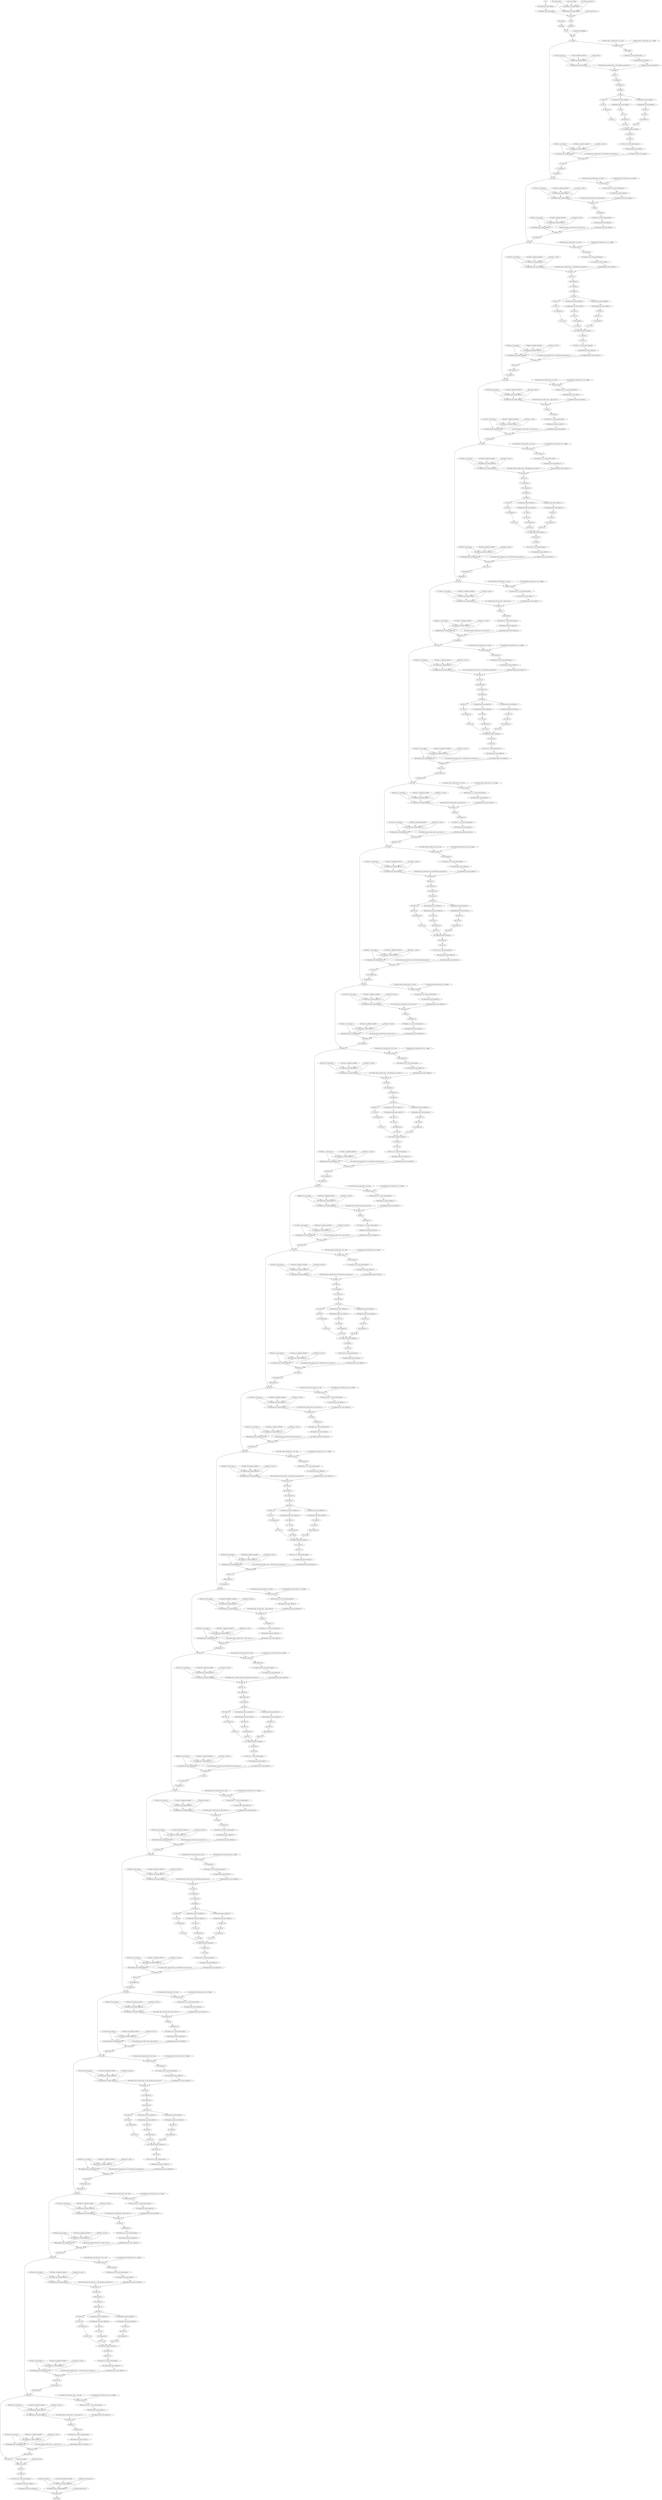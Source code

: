 strict digraph  {
"0 class_token" [id=0, type=get_attr];
"1 encoder_pos_embedding" [id=1, type=get_attr];
"2 conv_proj_weight" [id=2, type=get_attr];
"3 encoder_layers_encoder_layer_0_ln_1_weight" [id=3, type=get_attr];
"4 encoder_layers_encoder_layer_0_ln_1_bias" [id=4, type=get_attr];
"5 encoder_layers_encoder_layer_0_ln_2_weight" [id=5, type=get_attr];
"6 encoder_layers_encoder_layer_0_ln_2_bias" [id=6, type=get_attr];
"7 encoder_layers_encoder_layer_1_ln_1_weight" [id=7, type=get_attr];
"8 encoder_layers_encoder_layer_1_ln_1_bias" [id=8, type=get_attr];
"9 encoder_layers_encoder_layer_1_ln_2_weight" [id=9, type=get_attr];
"10 encoder_layers_encoder_layer_1_ln_2_bias" [id=10, type=get_attr];
"11 encoder_layers_encoder_layer_2_ln_1_weight" [id=11, type=get_attr];
"12 encoder_layers_encoder_layer_2_ln_1_bias" [id=12, type=get_attr];
"13 encoder_layers_encoder_layer_2_ln_2_weight" [id=13, type=get_attr];
"14 encoder_layers_encoder_layer_2_ln_2_bias" [id=14, type=get_attr];
"15 encoder_layers_encoder_layer_3_ln_1_weight" [id=15, type=get_attr];
"16 encoder_layers_encoder_layer_3_ln_1_bias" [id=16, type=get_attr];
"17 encoder_layers_encoder_layer_3_ln_2_weight" [id=17, type=get_attr];
"18 encoder_layers_encoder_layer_3_ln_2_bias" [id=18, type=get_attr];
"19 encoder_layers_encoder_layer_4_ln_1_weight" [id=19, type=get_attr];
"20 encoder_layers_encoder_layer_4_ln_1_bias" [id=20, type=get_attr];
"21 encoder_layers_encoder_layer_4_ln_2_weight" [id=21, type=get_attr];
"22 encoder_layers_encoder_layer_4_ln_2_bias" [id=22, type=get_attr];
"23 encoder_layers_encoder_layer_5_ln_1_weight" [id=23, type=get_attr];
"24 encoder_layers_encoder_layer_5_ln_1_bias" [id=24, type=get_attr];
"25 encoder_layers_encoder_layer_5_ln_2_weight" [id=25, type=get_attr];
"26 encoder_layers_encoder_layer_5_ln_2_bias" [id=26, type=get_attr];
"27 encoder_layers_encoder_layer_6_ln_1_weight" [id=27, type=get_attr];
"28 encoder_layers_encoder_layer_6_ln_1_bias" [id=28, type=get_attr];
"29 encoder_layers_encoder_layer_6_ln_2_weight" [id=29, type=get_attr];
"30 encoder_layers_encoder_layer_6_ln_2_bias" [id=30, type=get_attr];
"31 encoder_layers_encoder_layer_7_ln_1_weight" [id=31, type=get_attr];
"32 encoder_layers_encoder_layer_7_ln_1_bias" [id=32, type=get_attr];
"33 encoder_layers_encoder_layer_7_ln_2_weight" [id=33, type=get_attr];
"34 encoder_layers_encoder_layer_7_ln_2_bias" [id=34, type=get_attr];
"35 encoder_layers_encoder_layer_8_ln_1_weight" [id=35, type=get_attr];
"36 encoder_layers_encoder_layer_8_ln_1_bias" [id=36, type=get_attr];
"37 encoder_layers_encoder_layer_8_ln_2_weight" [id=37, type=get_attr];
"38 encoder_layers_encoder_layer_8_ln_2_bias" [id=38, type=get_attr];
"39 encoder_layers_encoder_layer_9_ln_1_weight" [id=39, type=get_attr];
"40 encoder_layers_encoder_layer_9_ln_1_bias" [id=40, type=get_attr];
"41 encoder_layers_encoder_layer_9_ln_2_weight" [id=41, type=get_attr];
"42 encoder_layers_encoder_layer_9_ln_2_bias" [id=42, type=get_attr];
"43 encoder_layers_encoder_layer_10_ln_1_weight" [id=43, type=get_attr];
"44 encoder_layers_encoder_layer_10_ln_1_bias" [id=44, type=get_attr];
"45 encoder_layers_encoder_layer_10_ln_2_weight" [id=45, type=get_attr];
"46 encoder_layers_encoder_layer_10_ln_2_bias" [id=46, type=get_attr];
"47 encoder_layers_encoder_layer_11_ln_1_weight" [id=47, type=get_attr];
"48 encoder_layers_encoder_layer_11_ln_1_bias" [id=48, type=get_attr];
"49 encoder_layers_encoder_layer_11_ln_2_weight" [id=49, type=get_attr];
"50 encoder_layers_encoder_layer_11_ln_2_bias" [id=50, type=get_attr];
"51 encoder_ln_weight" [id=51, type=get_attr];
"52 encoder_ln_bias" [id=52, type=get_attr];
"53 x" [id=53, type=input];
"54 quantize_per_tensor_default" [id=54, type=quantize_per_tensor];
"55 dequantize_per_tensor_default" [id=55, type=dequantize_per_tensor];
"56 conv2d_scale_0" [id=56, type=get_attr];
"57 conv2d_zero_point_0" [id=57, type=get_attr];
"58 quantize_per_channel_default" [id=58, type=quantize_per_channel];
"59 dequantize_per_channel_default" [id=59, type=dequantize_per_channel];
"60 conv_proj_bias_0_0" [id=60, type=get_attr];
"61 conv2d" [id=61, type=conv2d];
"62 view" [id=62, type=view];
"63 permute" [id=63, type=permute];
"64 expand" [id=64, type=expand];
"65 cat" [id=65, type=cat];
"66 add" [id=66, type=add];
"67 dropout" [id=67, type=dropout];
"68 layer_norm" [id=68, type=layer_norm];
"69 transpose" [id=69, type=transpose];
"70 linear_updated_constant0" [id=70, type=get_attr];
"71 transpose_0_0_nncf_smooth_quant_0" [id=71, type=call_module];
"72 quantize_per_tensor_default_1" [id=72, type=quantize_per_tensor];
"73 dequantize_per_tensor_default_1" [id=73, type=dequantize_per_tensor];
"74 linear_scale_0" [id=74, type=get_attr];
"75 linear_zero_point_0" [id=75, type=get_attr];
"76 quantize_per_channel_default_1" [id=76, type=quantize_per_channel];
"77 dequantize_per_channel_default_1" [id=77, type=dequantize_per_channel];
"78 encoder_layers_encoder_layer_0_self_attention_in_proj_bias_0_0" [id=78, type=get_attr];
"79 linear" [id=79, type=linear];
"80 view_1" [id=80, type=view];
"81 unsqueeze" [id=81, type=unsqueeze];
"82 transpose_1" [id=82, type=transpose];
"83 squeeze" [id=83, type=squeeze];
"84 clone" [id=84, type=clone];
"85 quantize_per_tensor_default_2" [id=85, type=quantize_per_tensor];
"86 dequantize_per_tensor_default_2" [id=86, type=dequantize_per_tensor];
"87 select" [id=87, type=select];
"88 quantize_per_tensor_default_3" [id=88, type=quantize_per_tensor];
"89 dequantize_per_tensor_default_3" [id=89, type=dequantize_per_tensor];
"90 select_1" [id=90, type=select];
"91 select_2" [id=91, type=select];
"92 view_2" [id=92, type=view];
"93 transpose_2" [id=93, type=transpose];
"94 view_3" [id=94, type=view];
"95 transpose_3" [id=95, type=transpose];
"96 view_4" [id=96, type=view];
"97 transpose_4" [id=97, type=transpose];
"98 view_5" [id=98, type=view];
"99 view_6" [id=99, type=view];
"100 view_7" [id=100, type=view];
"101 scaled_dot_product_attention" [id=101, type=scaled_dot_product_attention];
"102 permute_1" [id=102, type=permute];
"103 view_8" [id=103, type=view];
"104 linear_1_updated_constant0" [id=104, type=get_attr];
"105 view_8_0_0_nncf_smooth_quant_0" [id=105, type=call_module];
"106 quantize_per_tensor_default_4" [id=106, type=quantize_per_tensor];
"107 dequantize_per_tensor_default_4" [id=107, type=dequantize_per_tensor];
"108 linear_1_scale_0" [id=108, type=get_attr];
"109 linear_1_zero_point_0" [id=109, type=get_attr];
"110 quantize_per_channel_default_2" [id=110, type=quantize_per_channel];
"111 dequantize_per_channel_default_2" [id=111, type=dequantize_per_channel];
"112 encoder_layers_encoder_layer_0_self_attention_out_proj_bias_0_0" [id=112, type=get_attr];
"113 linear_1" [id=113, type=linear];
"114 view_9" [id=114, type=view];
"115 transpose_5" [id=115, type=transpose];
"116 dropout_1" [id=116, type=dropout];
"117 add_1" [id=117, type=add];
"118 layer_norm_1" [id=118, type=layer_norm];
"119 linear_2_updated_constant0" [id=119, type=get_attr];
"120 layer_norm_1_0_0_nncf_smooth_quant_0" [id=120, type=call_module];
"121 quantize_per_tensor_default_5" [id=121, type=quantize_per_tensor];
"122 dequantize_per_tensor_default_5" [id=122, type=dequantize_per_tensor];
"123 linear_2_scale_0" [id=123, type=get_attr];
"124 linear_2_zero_point_0" [id=124, type=get_attr];
"125 quantize_per_channel_default_3" [id=125, type=quantize_per_channel];
"126 dequantize_per_channel_default_3" [id=126, type=dequantize_per_channel];
"127 encoder_layers_encoder_layer_0_mlp_0_bias_0_0" [id=127, type=get_attr];
"128 linear_2" [id=128, type=linear];
"129 gelu" [id=129, type=gelu];
"130 dropout_2" [id=130, type=dropout];
"131 linear_3_updated_constant0" [id=131, type=get_attr];
"132 dropout_2_0_0_nncf_smooth_quant_0" [id=132, type=call_module];
"133 quantize_per_tensor_default_6" [id=133, type=quantize_per_tensor];
"134 dequantize_per_tensor_default_6" [id=134, type=dequantize_per_tensor];
"135 linear_3_scale_0" [id=135, type=get_attr];
"136 linear_3_zero_point_0" [id=136, type=get_attr];
"137 quantize_per_channel_default_4" [id=137, type=quantize_per_channel];
"138 dequantize_per_channel_default_4" [id=138, type=dequantize_per_channel];
"139 encoder_layers_encoder_layer_0_mlp_3_bias_0_0" [id=139, type=get_attr];
"140 linear_3" [id=140, type=linear];
"141 dropout_3" [id=141, type=dropout];
"142 add_2" [id=142, type=add];
"143 layer_norm_2" [id=143, type=layer_norm];
"144 transpose_6" [id=144, type=transpose];
"145 linear_4_updated_constant0" [id=145, type=get_attr];
"146 transpose_6_0_0_nncf_smooth_quant_0" [id=146, type=call_module];
"147 quantize_per_tensor_default_7" [id=147, type=quantize_per_tensor];
"148 dequantize_per_tensor_default_7" [id=148, type=dequantize_per_tensor];
"149 linear_4_scale_0" [id=149, type=get_attr];
"150 linear_4_zero_point_0" [id=150, type=get_attr];
"151 quantize_per_channel_default_5" [id=151, type=quantize_per_channel];
"152 dequantize_per_channel_default_5" [id=152, type=dequantize_per_channel];
"153 encoder_layers_encoder_layer_1_self_attention_in_proj_bias_0_0" [id=153, type=get_attr];
"154 linear_4" [id=154, type=linear];
"155 view_10" [id=155, type=view];
"156 unsqueeze_1" [id=156, type=unsqueeze];
"157 transpose_7" [id=157, type=transpose];
"158 squeeze_1" [id=158, type=squeeze];
"159 clone_1" [id=159, type=clone];
"160 quantize_per_tensor_default_8" [id=160, type=quantize_per_tensor];
"161 dequantize_per_tensor_default_8" [id=161, type=dequantize_per_tensor];
"162 select_3" [id=162, type=select];
"163 quantize_per_tensor_default_9" [id=163, type=quantize_per_tensor];
"164 dequantize_per_tensor_default_9" [id=164, type=dequantize_per_tensor];
"165 select_4" [id=165, type=select];
"166 select_5" [id=166, type=select];
"167 view_11" [id=167, type=view];
"168 transpose_8" [id=168, type=transpose];
"169 view_12" [id=169, type=view];
"170 transpose_9" [id=170, type=transpose];
"171 view_13" [id=171, type=view];
"172 transpose_10" [id=172, type=transpose];
"173 view_14" [id=173, type=view];
"174 view_15" [id=174, type=view];
"175 view_16" [id=175, type=view];
"176 scaled_dot_product_attention_1" [id=176, type=scaled_dot_product_attention];
"177 permute_2" [id=177, type=permute];
"178 view_17" [id=178, type=view];
"179 linear_5_updated_constant0" [id=179, type=get_attr];
"180 view_17_0_0_nncf_smooth_quant_0" [id=180, type=call_module];
"181 quantize_per_tensor_default_10" [id=181, type=quantize_per_tensor];
"182 dequantize_per_tensor_default_10" [id=182, type=dequantize_per_tensor];
"183 linear_5_scale_0" [id=183, type=get_attr];
"184 linear_5_zero_point_0" [id=184, type=get_attr];
"185 quantize_per_channel_default_6" [id=185, type=quantize_per_channel];
"186 dequantize_per_channel_default_6" [id=186, type=dequantize_per_channel];
"187 encoder_layers_encoder_layer_1_self_attention_out_proj_bias_0_0" [id=187, type=get_attr];
"188 linear_5" [id=188, type=linear];
"189 view_18" [id=189, type=view];
"190 transpose_11" [id=190, type=transpose];
"191 dropout_4" [id=191, type=dropout];
"192 add_3" [id=192, type=add];
"193 layer_norm_3" [id=193, type=layer_norm];
"194 linear_6_updated_constant0" [id=194, type=get_attr];
"195 layer_norm_3_0_0_nncf_smooth_quant_0" [id=195, type=call_module];
"196 quantize_per_tensor_default_11" [id=196, type=quantize_per_tensor];
"197 dequantize_per_tensor_default_11" [id=197, type=dequantize_per_tensor];
"198 linear_6_scale_0" [id=198, type=get_attr];
"199 linear_6_zero_point_0" [id=199, type=get_attr];
"200 quantize_per_channel_default_7" [id=200, type=quantize_per_channel];
"201 dequantize_per_channel_default_7" [id=201, type=dequantize_per_channel];
"202 encoder_layers_encoder_layer_1_mlp_0_bias_0_0" [id=202, type=get_attr];
"203 linear_6" [id=203, type=linear];
"204 gelu_1" [id=204, type=gelu];
"205 dropout_5" [id=205, type=dropout];
"206 linear_7_updated_constant0" [id=206, type=get_attr];
"207 dropout_5_0_0_nncf_smooth_quant_0" [id=207, type=call_module];
"208 quantize_per_tensor_default_12" [id=208, type=quantize_per_tensor];
"209 dequantize_per_tensor_default_12" [id=209, type=dequantize_per_tensor];
"210 linear_7_scale_0" [id=210, type=get_attr];
"211 linear_7_zero_point_0" [id=211, type=get_attr];
"212 quantize_per_channel_default_8" [id=212, type=quantize_per_channel];
"213 dequantize_per_channel_default_8" [id=213, type=dequantize_per_channel];
"214 encoder_layers_encoder_layer_1_mlp_3_bias_0_0" [id=214, type=get_attr];
"215 linear_7" [id=215, type=linear];
"216 dropout_6" [id=216, type=dropout];
"217 add_4" [id=217, type=add];
"218 layer_norm_4" [id=218, type=layer_norm];
"219 transpose_12" [id=219, type=transpose];
"220 linear_8_updated_constant0" [id=220, type=get_attr];
"221 transpose_12_0_0_nncf_smooth_quant_0" [id=221, type=call_module];
"222 quantize_per_tensor_default_13" [id=222, type=quantize_per_tensor];
"223 dequantize_per_tensor_default_13" [id=223, type=dequantize_per_tensor];
"224 linear_8_scale_0" [id=224, type=get_attr];
"225 linear_8_zero_point_0" [id=225, type=get_attr];
"226 quantize_per_channel_default_9" [id=226, type=quantize_per_channel];
"227 dequantize_per_channel_default_9" [id=227, type=dequantize_per_channel];
"228 encoder_layers_encoder_layer_2_self_attention_in_proj_bias_0_0" [id=228, type=get_attr];
"229 linear_8" [id=229, type=linear];
"230 view_19" [id=230, type=view];
"231 unsqueeze_2" [id=231, type=unsqueeze];
"232 transpose_13" [id=232, type=transpose];
"233 squeeze_2" [id=233, type=squeeze];
"234 clone_2" [id=234, type=clone];
"235 quantize_per_tensor_default_14" [id=235, type=quantize_per_tensor];
"236 dequantize_per_tensor_default_14" [id=236, type=dequantize_per_tensor];
"237 select_6" [id=237, type=select];
"238 quantize_per_tensor_default_15" [id=238, type=quantize_per_tensor];
"239 dequantize_per_tensor_default_15" [id=239, type=dequantize_per_tensor];
"240 select_7" [id=240, type=select];
"241 select_8" [id=241, type=select];
"242 view_20" [id=242, type=view];
"243 transpose_14" [id=243, type=transpose];
"244 view_21" [id=244, type=view];
"245 transpose_15" [id=245, type=transpose];
"246 view_22" [id=246, type=view];
"247 transpose_16" [id=247, type=transpose];
"248 view_23" [id=248, type=view];
"249 view_24" [id=249, type=view];
"250 view_25" [id=250, type=view];
"251 scaled_dot_product_attention_2" [id=251, type=scaled_dot_product_attention];
"252 permute_3" [id=252, type=permute];
"253 view_26" [id=253, type=view];
"254 linear_9_updated_constant0" [id=254, type=get_attr];
"255 view_26_0_0_nncf_smooth_quant_0" [id=255, type=call_module];
"256 quantize_per_tensor_default_16" [id=256, type=quantize_per_tensor];
"257 dequantize_per_tensor_default_16" [id=257, type=dequantize_per_tensor];
"258 linear_9_scale_0" [id=258, type=get_attr];
"259 linear_9_zero_point_0" [id=259, type=get_attr];
"260 quantize_per_channel_default_10" [id=260, type=quantize_per_channel];
"261 dequantize_per_channel_default_10" [id=261, type=dequantize_per_channel];
"262 encoder_layers_encoder_layer_2_self_attention_out_proj_bias_0_0" [id=262, type=get_attr];
"263 linear_9" [id=263, type=linear];
"264 view_27" [id=264, type=view];
"265 transpose_17" [id=265, type=transpose];
"266 dropout_7" [id=266, type=dropout];
"267 add_5" [id=267, type=add];
"268 layer_norm_5" [id=268, type=layer_norm];
"269 linear_10_updated_constant0" [id=269, type=get_attr];
"270 layer_norm_5_0_0_nncf_smooth_quant_0" [id=270, type=call_module];
"271 quantize_per_tensor_default_17" [id=271, type=quantize_per_tensor];
"272 dequantize_per_tensor_default_17" [id=272, type=dequantize_per_tensor];
"273 linear_10_scale_0" [id=273, type=get_attr];
"274 linear_10_zero_point_0" [id=274, type=get_attr];
"275 quantize_per_channel_default_11" [id=275, type=quantize_per_channel];
"276 dequantize_per_channel_default_11" [id=276, type=dequantize_per_channel];
"277 encoder_layers_encoder_layer_2_mlp_0_bias_0_0" [id=277, type=get_attr];
"278 linear_10" [id=278, type=linear];
"279 gelu_2" [id=279, type=gelu];
"280 dropout_8" [id=280, type=dropout];
"281 linear_11_updated_constant0" [id=281, type=get_attr];
"282 dropout_8_0_0_nncf_smooth_quant_0" [id=282, type=call_module];
"283 quantize_per_tensor_default_18" [id=283, type=quantize_per_tensor];
"284 dequantize_per_tensor_default_18" [id=284, type=dequantize_per_tensor];
"285 linear_11_scale_0" [id=285, type=get_attr];
"286 linear_11_zero_point_0" [id=286, type=get_attr];
"287 quantize_per_channel_default_12" [id=287, type=quantize_per_channel];
"288 dequantize_per_channel_default_12" [id=288, type=dequantize_per_channel];
"289 encoder_layers_encoder_layer_2_mlp_3_bias_0_0" [id=289, type=get_attr];
"290 linear_11" [id=290, type=linear];
"291 dropout_9" [id=291, type=dropout];
"292 add_6" [id=292, type=add];
"293 layer_norm_6" [id=293, type=layer_norm];
"294 transpose_18" [id=294, type=transpose];
"295 linear_12_updated_constant0" [id=295, type=get_attr];
"296 transpose_18_0_0_nncf_smooth_quant_0" [id=296, type=call_module];
"297 quantize_per_tensor_default_19" [id=297, type=quantize_per_tensor];
"298 dequantize_per_tensor_default_19" [id=298, type=dequantize_per_tensor];
"299 linear_12_scale_0" [id=299, type=get_attr];
"300 linear_12_zero_point_0" [id=300, type=get_attr];
"301 quantize_per_channel_default_13" [id=301, type=quantize_per_channel];
"302 dequantize_per_channel_default_13" [id=302, type=dequantize_per_channel];
"303 encoder_layers_encoder_layer_3_self_attention_in_proj_bias_0_0" [id=303, type=get_attr];
"304 linear_12" [id=304, type=linear];
"305 view_28" [id=305, type=view];
"306 unsqueeze_3" [id=306, type=unsqueeze];
"307 transpose_19" [id=307, type=transpose];
"308 squeeze_3" [id=308, type=squeeze];
"309 clone_3" [id=309, type=clone];
"310 quantize_per_tensor_default_20" [id=310, type=quantize_per_tensor];
"311 dequantize_per_tensor_default_20" [id=311, type=dequantize_per_tensor];
"312 select_9" [id=312, type=select];
"313 quantize_per_tensor_default_21" [id=313, type=quantize_per_tensor];
"314 dequantize_per_tensor_default_21" [id=314, type=dequantize_per_tensor];
"315 select_10" [id=315, type=select];
"316 select_11" [id=316, type=select];
"317 view_29" [id=317, type=view];
"318 transpose_20" [id=318, type=transpose];
"319 view_30" [id=319, type=view];
"320 transpose_21" [id=320, type=transpose];
"321 view_31" [id=321, type=view];
"322 transpose_22" [id=322, type=transpose];
"323 view_32" [id=323, type=view];
"324 view_33" [id=324, type=view];
"325 view_34" [id=325, type=view];
"326 scaled_dot_product_attention_3" [id=326, type=scaled_dot_product_attention];
"327 permute_4" [id=327, type=permute];
"328 view_35" [id=328, type=view];
"329 linear_13_updated_constant0" [id=329, type=get_attr];
"330 view_35_0_0_nncf_smooth_quant_0" [id=330, type=call_module];
"331 quantize_per_tensor_default_22" [id=331, type=quantize_per_tensor];
"332 dequantize_per_tensor_default_22" [id=332, type=dequantize_per_tensor];
"333 linear_13_scale_0" [id=333, type=get_attr];
"334 linear_13_zero_point_0" [id=334, type=get_attr];
"335 quantize_per_channel_default_14" [id=335, type=quantize_per_channel];
"336 dequantize_per_channel_default_14" [id=336, type=dequantize_per_channel];
"337 encoder_layers_encoder_layer_3_self_attention_out_proj_bias_0_0" [id=337, type=get_attr];
"338 linear_13" [id=338, type=linear];
"339 view_36" [id=339, type=view];
"340 transpose_23" [id=340, type=transpose];
"341 dropout_10" [id=341, type=dropout];
"342 add_7" [id=342, type=add];
"343 layer_norm_7" [id=343, type=layer_norm];
"344 linear_14_updated_constant0" [id=344, type=get_attr];
"345 layer_norm_7_0_0_nncf_smooth_quant_0" [id=345, type=call_module];
"346 quantize_per_tensor_default_23" [id=346, type=quantize_per_tensor];
"347 dequantize_per_tensor_default_23" [id=347, type=dequantize_per_tensor];
"348 linear_14_scale_0" [id=348, type=get_attr];
"349 linear_14_zero_point_0" [id=349, type=get_attr];
"350 quantize_per_channel_default_15" [id=350, type=quantize_per_channel];
"351 dequantize_per_channel_default_15" [id=351, type=dequantize_per_channel];
"352 encoder_layers_encoder_layer_3_mlp_0_bias_0_0" [id=352, type=get_attr];
"353 linear_14" [id=353, type=linear];
"354 gelu_3" [id=354, type=gelu];
"355 dropout_11" [id=355, type=dropout];
"356 linear_15_updated_constant0" [id=356, type=get_attr];
"357 dropout_11_0_0_nncf_smooth_quant_0" [id=357, type=call_module];
"358 quantize_per_tensor_default_24" [id=358, type=quantize_per_tensor];
"359 dequantize_per_tensor_default_24" [id=359, type=dequantize_per_tensor];
"360 linear_15_scale_0" [id=360, type=get_attr];
"361 linear_15_zero_point_0" [id=361, type=get_attr];
"362 quantize_per_channel_default_16" [id=362, type=quantize_per_channel];
"363 dequantize_per_channel_default_16" [id=363, type=dequantize_per_channel];
"364 encoder_layers_encoder_layer_3_mlp_3_bias_0_0" [id=364, type=get_attr];
"365 linear_15" [id=365, type=linear];
"366 dropout_12" [id=366, type=dropout];
"367 add_8" [id=367, type=add];
"368 layer_norm_8" [id=368, type=layer_norm];
"369 transpose_24" [id=369, type=transpose];
"370 linear_16_updated_constant0" [id=370, type=get_attr];
"371 transpose_24_0_0_nncf_smooth_quant_0" [id=371, type=call_module];
"372 quantize_per_tensor_default_25" [id=372, type=quantize_per_tensor];
"373 dequantize_per_tensor_default_25" [id=373, type=dequantize_per_tensor];
"374 linear_16_scale_0" [id=374, type=get_attr];
"375 linear_16_zero_point_0" [id=375, type=get_attr];
"376 quantize_per_channel_default_17" [id=376, type=quantize_per_channel];
"377 dequantize_per_channel_default_17" [id=377, type=dequantize_per_channel];
"378 encoder_layers_encoder_layer_4_self_attention_in_proj_bias_0_0" [id=378, type=get_attr];
"379 linear_16" [id=379, type=linear];
"380 view_37" [id=380, type=view];
"381 unsqueeze_4" [id=381, type=unsqueeze];
"382 transpose_25" [id=382, type=transpose];
"383 squeeze_4" [id=383, type=squeeze];
"384 clone_4" [id=384, type=clone];
"385 quantize_per_tensor_default_26" [id=385, type=quantize_per_tensor];
"386 dequantize_per_tensor_default_26" [id=386, type=dequantize_per_tensor];
"387 select_12" [id=387, type=select];
"388 quantize_per_tensor_default_27" [id=388, type=quantize_per_tensor];
"389 dequantize_per_tensor_default_27" [id=389, type=dequantize_per_tensor];
"390 select_13" [id=390, type=select];
"391 select_14" [id=391, type=select];
"392 view_38" [id=392, type=view];
"393 transpose_26" [id=393, type=transpose];
"394 view_39" [id=394, type=view];
"395 transpose_27" [id=395, type=transpose];
"396 view_40" [id=396, type=view];
"397 transpose_28" [id=397, type=transpose];
"398 view_41" [id=398, type=view];
"399 view_42" [id=399, type=view];
"400 view_43" [id=400, type=view];
"401 scaled_dot_product_attention_4" [id=401, type=scaled_dot_product_attention];
"402 permute_5" [id=402, type=permute];
"403 view_44" [id=403, type=view];
"404 linear_17_updated_constant0" [id=404, type=get_attr];
"405 view_44_0_0_nncf_smooth_quant_0" [id=405, type=call_module];
"406 quantize_per_tensor_default_28" [id=406, type=quantize_per_tensor];
"407 dequantize_per_tensor_default_28" [id=407, type=dequantize_per_tensor];
"408 linear_17_scale_0" [id=408, type=get_attr];
"409 linear_17_zero_point_0" [id=409, type=get_attr];
"410 quantize_per_channel_default_18" [id=410, type=quantize_per_channel];
"411 dequantize_per_channel_default_18" [id=411, type=dequantize_per_channel];
"412 encoder_layers_encoder_layer_4_self_attention_out_proj_bias_0_0" [id=412, type=get_attr];
"413 linear_17" [id=413, type=linear];
"414 view_45" [id=414, type=view];
"415 transpose_29" [id=415, type=transpose];
"416 dropout_13" [id=416, type=dropout];
"417 add_9" [id=417, type=add];
"418 layer_norm_9" [id=418, type=layer_norm];
"419 linear_18_updated_constant0" [id=419, type=get_attr];
"420 layer_norm_9_0_0_nncf_smooth_quant_0" [id=420, type=call_module];
"421 quantize_per_tensor_default_29" [id=421, type=quantize_per_tensor];
"422 dequantize_per_tensor_default_29" [id=422, type=dequantize_per_tensor];
"423 linear_18_scale_0" [id=423, type=get_attr];
"424 linear_18_zero_point_0" [id=424, type=get_attr];
"425 quantize_per_channel_default_19" [id=425, type=quantize_per_channel];
"426 dequantize_per_channel_default_19" [id=426, type=dequantize_per_channel];
"427 encoder_layers_encoder_layer_4_mlp_0_bias_0_0" [id=427, type=get_attr];
"428 linear_18" [id=428, type=linear];
"429 gelu_4" [id=429, type=gelu];
"430 dropout_14" [id=430, type=dropout];
"431 linear_19_updated_constant0" [id=431, type=get_attr];
"432 dropout_14_0_0_nncf_smooth_quant_0" [id=432, type=call_module];
"433 quantize_per_tensor_default_30" [id=433, type=quantize_per_tensor];
"434 dequantize_per_tensor_default_30" [id=434, type=dequantize_per_tensor];
"435 linear_19_scale_0" [id=435, type=get_attr];
"436 linear_19_zero_point_0" [id=436, type=get_attr];
"437 quantize_per_channel_default_20" [id=437, type=quantize_per_channel];
"438 dequantize_per_channel_default_20" [id=438, type=dequantize_per_channel];
"439 encoder_layers_encoder_layer_4_mlp_3_bias_0_0" [id=439, type=get_attr];
"440 linear_19" [id=440, type=linear];
"441 dropout_15" [id=441, type=dropout];
"442 add_10" [id=442, type=add];
"443 layer_norm_10" [id=443, type=layer_norm];
"444 transpose_30" [id=444, type=transpose];
"445 linear_20_updated_constant0" [id=445, type=get_attr];
"446 transpose_30_0_0_nncf_smooth_quant_0" [id=446, type=call_module];
"447 quantize_per_tensor_default_31" [id=447, type=quantize_per_tensor];
"448 dequantize_per_tensor_default_31" [id=448, type=dequantize_per_tensor];
"449 linear_20_scale_0" [id=449, type=get_attr];
"450 linear_20_zero_point_0" [id=450, type=get_attr];
"451 quantize_per_channel_default_21" [id=451, type=quantize_per_channel];
"452 dequantize_per_channel_default_21" [id=452, type=dequantize_per_channel];
"453 encoder_layers_encoder_layer_5_self_attention_in_proj_bias_0_0" [id=453, type=get_attr];
"454 linear_20" [id=454, type=linear];
"455 view_46" [id=455, type=view];
"456 unsqueeze_5" [id=456, type=unsqueeze];
"457 transpose_31" [id=457, type=transpose];
"458 squeeze_5" [id=458, type=squeeze];
"459 clone_5" [id=459, type=clone];
"460 quantize_per_tensor_default_32" [id=460, type=quantize_per_tensor];
"461 dequantize_per_tensor_default_32" [id=461, type=dequantize_per_tensor];
"462 select_15" [id=462, type=select];
"463 quantize_per_tensor_default_33" [id=463, type=quantize_per_tensor];
"464 dequantize_per_tensor_default_33" [id=464, type=dequantize_per_tensor];
"465 select_16" [id=465, type=select];
"466 select_17" [id=466, type=select];
"467 view_47" [id=467, type=view];
"468 transpose_32" [id=468, type=transpose];
"469 view_48" [id=469, type=view];
"470 transpose_33" [id=470, type=transpose];
"471 view_49" [id=471, type=view];
"472 transpose_34" [id=472, type=transpose];
"473 view_50" [id=473, type=view];
"474 view_51" [id=474, type=view];
"475 view_52" [id=475, type=view];
"476 scaled_dot_product_attention_5" [id=476, type=scaled_dot_product_attention];
"477 permute_6" [id=477, type=permute];
"478 view_53" [id=478, type=view];
"479 linear_21_updated_constant0" [id=479, type=get_attr];
"480 view_53_0_0_nncf_smooth_quant_0" [id=480, type=call_module];
"481 quantize_per_tensor_default_34" [id=481, type=quantize_per_tensor];
"482 dequantize_per_tensor_default_34" [id=482, type=dequantize_per_tensor];
"483 linear_21_scale_0" [id=483, type=get_attr];
"484 linear_21_zero_point_0" [id=484, type=get_attr];
"485 quantize_per_channel_default_22" [id=485, type=quantize_per_channel];
"486 dequantize_per_channel_default_22" [id=486, type=dequantize_per_channel];
"487 encoder_layers_encoder_layer_5_self_attention_out_proj_bias_0_0" [id=487, type=get_attr];
"488 linear_21" [id=488, type=linear];
"489 view_54" [id=489, type=view];
"490 transpose_35" [id=490, type=transpose];
"491 dropout_16" [id=491, type=dropout];
"492 add_11" [id=492, type=add];
"493 layer_norm_11" [id=493, type=layer_norm];
"494 linear_22_updated_constant0" [id=494, type=get_attr];
"495 layer_norm_11_0_0_nncf_smooth_quant_0" [id=495, type=call_module];
"496 quantize_per_tensor_default_35" [id=496, type=quantize_per_tensor];
"497 dequantize_per_tensor_default_35" [id=497, type=dequantize_per_tensor];
"498 linear_22_scale_0" [id=498, type=get_attr];
"499 linear_22_zero_point_0" [id=499, type=get_attr];
"500 quantize_per_channel_default_23" [id=500, type=quantize_per_channel];
"501 dequantize_per_channel_default_23" [id=501, type=dequantize_per_channel];
"502 encoder_layers_encoder_layer_5_mlp_0_bias_0_0" [id=502, type=get_attr];
"503 linear_22" [id=503, type=linear];
"504 gelu_5" [id=504, type=gelu];
"505 dropout_17" [id=505, type=dropout];
"506 linear_23_updated_constant0" [id=506, type=get_attr];
"507 dropout_17_0_0_nncf_smooth_quant_0" [id=507, type=call_module];
"508 quantize_per_tensor_default_36" [id=508, type=quantize_per_tensor];
"509 dequantize_per_tensor_default_36" [id=509, type=dequantize_per_tensor];
"510 linear_23_scale_0" [id=510, type=get_attr];
"511 linear_23_zero_point_0" [id=511, type=get_attr];
"512 quantize_per_channel_default_24" [id=512, type=quantize_per_channel];
"513 dequantize_per_channel_default_24" [id=513, type=dequantize_per_channel];
"514 encoder_layers_encoder_layer_5_mlp_3_bias_0_0" [id=514, type=get_attr];
"515 linear_23" [id=515, type=linear];
"516 dropout_18" [id=516, type=dropout];
"517 add_12" [id=517, type=add];
"518 layer_norm_12" [id=518, type=layer_norm];
"519 transpose_36" [id=519, type=transpose];
"520 linear_24_updated_constant0" [id=520, type=get_attr];
"521 transpose_36_0_0_nncf_smooth_quant_0" [id=521, type=call_module];
"522 quantize_per_tensor_default_37" [id=522, type=quantize_per_tensor];
"523 dequantize_per_tensor_default_37" [id=523, type=dequantize_per_tensor];
"524 linear_24_scale_0" [id=524, type=get_attr];
"525 linear_24_zero_point_0" [id=525, type=get_attr];
"526 quantize_per_channel_default_25" [id=526, type=quantize_per_channel];
"527 dequantize_per_channel_default_25" [id=527, type=dequantize_per_channel];
"528 encoder_layers_encoder_layer_6_self_attention_in_proj_bias_0_0" [id=528, type=get_attr];
"529 linear_24" [id=529, type=linear];
"530 view_55" [id=530, type=view];
"531 unsqueeze_6" [id=531, type=unsqueeze];
"532 transpose_37" [id=532, type=transpose];
"533 squeeze_6" [id=533, type=squeeze];
"534 clone_6" [id=534, type=clone];
"535 quantize_per_tensor_default_38" [id=535, type=quantize_per_tensor];
"536 dequantize_per_tensor_default_38" [id=536, type=dequantize_per_tensor];
"537 select_18" [id=537, type=select];
"538 quantize_per_tensor_default_39" [id=538, type=quantize_per_tensor];
"539 dequantize_per_tensor_default_39" [id=539, type=dequantize_per_tensor];
"540 select_19" [id=540, type=select];
"541 select_20" [id=541, type=select];
"542 view_56" [id=542, type=view];
"543 transpose_38" [id=543, type=transpose];
"544 view_57" [id=544, type=view];
"545 transpose_39" [id=545, type=transpose];
"546 view_58" [id=546, type=view];
"547 transpose_40" [id=547, type=transpose];
"548 view_59" [id=548, type=view];
"549 view_60" [id=549, type=view];
"550 view_61" [id=550, type=view];
"551 scaled_dot_product_attention_6" [id=551, type=scaled_dot_product_attention];
"552 permute_7" [id=552, type=permute];
"553 view_62" [id=553, type=view];
"554 linear_25_updated_constant0" [id=554, type=get_attr];
"555 view_62_0_0_nncf_smooth_quant_0" [id=555, type=call_module];
"556 quantize_per_tensor_default_40" [id=556, type=quantize_per_tensor];
"557 dequantize_per_tensor_default_40" [id=557, type=dequantize_per_tensor];
"558 linear_25_scale_0" [id=558, type=get_attr];
"559 linear_25_zero_point_0" [id=559, type=get_attr];
"560 quantize_per_channel_default_26" [id=560, type=quantize_per_channel];
"561 dequantize_per_channel_default_26" [id=561, type=dequantize_per_channel];
"562 encoder_layers_encoder_layer_6_self_attention_out_proj_bias_0_0" [id=562, type=get_attr];
"563 linear_25" [id=563, type=linear];
"564 view_63" [id=564, type=view];
"565 transpose_41" [id=565, type=transpose];
"566 dropout_19" [id=566, type=dropout];
"567 add_13" [id=567, type=add];
"568 layer_norm_13" [id=568, type=layer_norm];
"569 linear_26_updated_constant0" [id=569, type=get_attr];
"570 layer_norm_13_0_0_nncf_smooth_quant_0" [id=570, type=call_module];
"571 quantize_per_tensor_default_41" [id=571, type=quantize_per_tensor];
"572 dequantize_per_tensor_default_41" [id=572, type=dequantize_per_tensor];
"573 linear_26_scale_0" [id=573, type=get_attr];
"574 linear_26_zero_point_0" [id=574, type=get_attr];
"575 quantize_per_channel_default_27" [id=575, type=quantize_per_channel];
"576 dequantize_per_channel_default_27" [id=576, type=dequantize_per_channel];
"577 encoder_layers_encoder_layer_6_mlp_0_bias_0_0" [id=577, type=get_attr];
"578 linear_26" [id=578, type=linear];
"579 gelu_6" [id=579, type=gelu];
"580 dropout_20" [id=580, type=dropout];
"581 linear_27_updated_constant0" [id=581, type=get_attr];
"582 dropout_20_0_0_nncf_smooth_quant_0" [id=582, type=call_module];
"583 quantize_per_tensor_default_42" [id=583, type=quantize_per_tensor];
"584 dequantize_per_tensor_default_42" [id=584, type=dequantize_per_tensor];
"585 linear_27_scale_0" [id=585, type=get_attr];
"586 linear_27_zero_point_0" [id=586, type=get_attr];
"587 quantize_per_channel_default_28" [id=587, type=quantize_per_channel];
"588 dequantize_per_channel_default_28" [id=588, type=dequantize_per_channel];
"589 encoder_layers_encoder_layer_6_mlp_3_bias_0_0" [id=589, type=get_attr];
"590 linear_27" [id=590, type=linear];
"591 dropout_21" [id=591, type=dropout];
"592 add_14" [id=592, type=add];
"593 layer_norm_14" [id=593, type=layer_norm];
"594 transpose_42" [id=594, type=transpose];
"595 linear_28_updated_constant0" [id=595, type=get_attr];
"596 transpose_42_0_0_nncf_smooth_quant_0" [id=596, type=call_module];
"597 quantize_per_tensor_default_43" [id=597, type=quantize_per_tensor];
"598 dequantize_per_tensor_default_43" [id=598, type=dequantize_per_tensor];
"599 linear_28_scale_0" [id=599, type=get_attr];
"600 linear_28_zero_point_0" [id=600, type=get_attr];
"601 quantize_per_channel_default_29" [id=601, type=quantize_per_channel];
"602 dequantize_per_channel_default_29" [id=602, type=dequantize_per_channel];
"603 encoder_layers_encoder_layer_7_self_attention_in_proj_bias_0_0" [id=603, type=get_attr];
"604 linear_28" [id=604, type=linear];
"605 view_64" [id=605, type=view];
"606 unsqueeze_7" [id=606, type=unsqueeze];
"607 transpose_43" [id=607, type=transpose];
"608 squeeze_7" [id=608, type=squeeze];
"609 clone_7" [id=609, type=clone];
"610 quantize_per_tensor_default_44" [id=610, type=quantize_per_tensor];
"611 dequantize_per_tensor_default_44" [id=611, type=dequantize_per_tensor];
"612 select_21" [id=612, type=select];
"613 quantize_per_tensor_default_45" [id=613, type=quantize_per_tensor];
"614 dequantize_per_tensor_default_45" [id=614, type=dequantize_per_tensor];
"615 select_22" [id=615, type=select];
"616 select_23" [id=616, type=select];
"617 view_65" [id=617, type=view];
"618 transpose_44" [id=618, type=transpose];
"619 view_66" [id=619, type=view];
"620 transpose_45" [id=620, type=transpose];
"621 view_67" [id=621, type=view];
"622 transpose_46" [id=622, type=transpose];
"623 view_68" [id=623, type=view];
"624 view_69" [id=624, type=view];
"625 view_70" [id=625, type=view];
"626 scaled_dot_product_attention_7" [id=626, type=scaled_dot_product_attention];
"627 permute_8" [id=627, type=permute];
"628 view_71" [id=628, type=view];
"629 linear_29_updated_constant0" [id=629, type=get_attr];
"630 view_71_0_0_nncf_smooth_quant_0" [id=630, type=call_module];
"631 quantize_per_tensor_default_46" [id=631, type=quantize_per_tensor];
"632 dequantize_per_tensor_default_46" [id=632, type=dequantize_per_tensor];
"633 linear_29_scale_0" [id=633, type=get_attr];
"634 linear_29_zero_point_0" [id=634, type=get_attr];
"635 quantize_per_channel_default_30" [id=635, type=quantize_per_channel];
"636 dequantize_per_channel_default_30" [id=636, type=dequantize_per_channel];
"637 encoder_layers_encoder_layer_7_self_attention_out_proj_bias_0_0" [id=637, type=get_attr];
"638 linear_29" [id=638, type=linear];
"639 view_72" [id=639, type=view];
"640 transpose_47" [id=640, type=transpose];
"641 dropout_22" [id=641, type=dropout];
"642 add_15" [id=642, type=add];
"643 layer_norm_15" [id=643, type=layer_norm];
"644 linear_30_updated_constant0" [id=644, type=get_attr];
"645 layer_norm_15_0_0_nncf_smooth_quant_0" [id=645, type=call_module];
"646 quantize_per_tensor_default_47" [id=646, type=quantize_per_tensor];
"647 dequantize_per_tensor_default_47" [id=647, type=dequantize_per_tensor];
"648 linear_30_scale_0" [id=648, type=get_attr];
"649 linear_30_zero_point_0" [id=649, type=get_attr];
"650 quantize_per_channel_default_31" [id=650, type=quantize_per_channel];
"651 dequantize_per_channel_default_31" [id=651, type=dequantize_per_channel];
"652 encoder_layers_encoder_layer_7_mlp_0_bias_0_0" [id=652, type=get_attr];
"653 linear_30" [id=653, type=linear];
"654 gelu_7" [id=654, type=gelu];
"655 dropout_23" [id=655, type=dropout];
"656 linear_31_updated_constant0" [id=656, type=get_attr];
"657 dropout_23_0_0_nncf_smooth_quant_0" [id=657, type=call_module];
"658 quantize_per_tensor_default_48" [id=658, type=quantize_per_tensor];
"659 dequantize_per_tensor_default_48" [id=659, type=dequantize_per_tensor];
"660 linear_31_scale_0" [id=660, type=get_attr];
"661 linear_31_zero_point_0" [id=661, type=get_attr];
"662 quantize_per_channel_default_32" [id=662, type=quantize_per_channel];
"663 dequantize_per_channel_default_32" [id=663, type=dequantize_per_channel];
"664 encoder_layers_encoder_layer_7_mlp_3_bias_0_0" [id=664, type=get_attr];
"665 linear_31" [id=665, type=linear];
"666 dropout_24" [id=666, type=dropout];
"667 add_16" [id=667, type=add];
"668 layer_norm_16" [id=668, type=layer_norm];
"669 transpose_48" [id=669, type=transpose];
"670 linear_32_updated_constant0" [id=670, type=get_attr];
"671 transpose_48_0_0_nncf_smooth_quant_0" [id=671, type=call_module];
"672 quantize_per_tensor_default_49" [id=672, type=quantize_per_tensor];
"673 dequantize_per_tensor_default_49" [id=673, type=dequantize_per_tensor];
"674 linear_32_scale_0" [id=674, type=get_attr];
"675 linear_32_zero_point_0" [id=675, type=get_attr];
"676 quantize_per_channel_default_33" [id=676, type=quantize_per_channel];
"677 dequantize_per_channel_default_33" [id=677, type=dequantize_per_channel];
"678 encoder_layers_encoder_layer_8_self_attention_in_proj_bias_0_0" [id=678, type=get_attr];
"679 linear_32" [id=679, type=linear];
"680 view_73" [id=680, type=view];
"681 unsqueeze_8" [id=681, type=unsqueeze];
"682 transpose_49" [id=682, type=transpose];
"683 squeeze_8" [id=683, type=squeeze];
"684 clone_8" [id=684, type=clone];
"685 quantize_per_tensor_default_50" [id=685, type=quantize_per_tensor];
"686 dequantize_per_tensor_default_50" [id=686, type=dequantize_per_tensor];
"687 select_24" [id=687, type=select];
"688 quantize_per_tensor_default_51" [id=688, type=quantize_per_tensor];
"689 dequantize_per_tensor_default_51" [id=689, type=dequantize_per_tensor];
"690 select_25" [id=690, type=select];
"691 select_26" [id=691, type=select];
"692 view_74" [id=692, type=view];
"693 transpose_50" [id=693, type=transpose];
"694 view_75" [id=694, type=view];
"695 transpose_51" [id=695, type=transpose];
"696 view_76" [id=696, type=view];
"697 transpose_52" [id=697, type=transpose];
"698 view_77" [id=698, type=view];
"699 view_78" [id=699, type=view];
"700 view_79" [id=700, type=view];
"701 scaled_dot_product_attention_8" [id=701, type=scaled_dot_product_attention];
"702 permute_9" [id=702, type=permute];
"703 view_80" [id=703, type=view];
"704 linear_33_updated_constant0" [id=704, type=get_attr];
"705 view_80_0_0_nncf_smooth_quant_0" [id=705, type=call_module];
"706 quantize_per_tensor_default_52" [id=706, type=quantize_per_tensor];
"707 dequantize_per_tensor_default_52" [id=707, type=dequantize_per_tensor];
"708 linear_33_scale_0" [id=708, type=get_attr];
"709 linear_33_zero_point_0" [id=709, type=get_attr];
"710 quantize_per_channel_default_34" [id=710, type=quantize_per_channel];
"711 dequantize_per_channel_default_34" [id=711, type=dequantize_per_channel];
"712 encoder_layers_encoder_layer_8_self_attention_out_proj_bias_0_0" [id=712, type=get_attr];
"713 linear_33" [id=713, type=linear];
"714 view_81" [id=714, type=view];
"715 transpose_53" [id=715, type=transpose];
"716 dropout_25" [id=716, type=dropout];
"717 add_17" [id=717, type=add];
"718 layer_norm_17" [id=718, type=layer_norm];
"719 linear_34_updated_constant0" [id=719, type=get_attr];
"720 layer_norm_17_0_0_nncf_smooth_quant_0" [id=720, type=call_module];
"721 quantize_per_tensor_default_53" [id=721, type=quantize_per_tensor];
"722 dequantize_per_tensor_default_53" [id=722, type=dequantize_per_tensor];
"723 linear_34_scale_0" [id=723, type=get_attr];
"724 linear_34_zero_point_0" [id=724, type=get_attr];
"725 quantize_per_channel_default_35" [id=725, type=quantize_per_channel];
"726 dequantize_per_channel_default_35" [id=726, type=dequantize_per_channel];
"727 encoder_layers_encoder_layer_8_mlp_0_bias_0_0" [id=727, type=get_attr];
"728 linear_34" [id=728, type=linear];
"729 gelu_8" [id=729, type=gelu];
"730 dropout_26" [id=730, type=dropout];
"731 linear_35_updated_constant0" [id=731, type=get_attr];
"732 dropout_26_0_0_nncf_smooth_quant_0" [id=732, type=call_module];
"733 quantize_per_tensor_default_54" [id=733, type=quantize_per_tensor];
"734 dequantize_per_tensor_default_54" [id=734, type=dequantize_per_tensor];
"735 linear_35_scale_0" [id=735, type=get_attr];
"736 linear_35_zero_point_0" [id=736, type=get_attr];
"737 quantize_per_channel_default_36" [id=737, type=quantize_per_channel];
"738 dequantize_per_channel_default_36" [id=738, type=dequantize_per_channel];
"739 encoder_layers_encoder_layer_8_mlp_3_bias_0_0" [id=739, type=get_attr];
"740 linear_35" [id=740, type=linear];
"741 dropout_27" [id=741, type=dropout];
"742 add_18" [id=742, type=add];
"743 layer_norm_18" [id=743, type=layer_norm];
"744 transpose_54" [id=744, type=transpose];
"745 linear_36_updated_constant0" [id=745, type=get_attr];
"746 transpose_54_0_0_nncf_smooth_quant_0" [id=746, type=call_module];
"747 quantize_per_tensor_default_55" [id=747, type=quantize_per_tensor];
"748 dequantize_per_tensor_default_55" [id=748, type=dequantize_per_tensor];
"749 linear_36_scale_0" [id=749, type=get_attr];
"750 linear_36_zero_point_0" [id=750, type=get_attr];
"751 quantize_per_channel_default_37" [id=751, type=quantize_per_channel];
"752 dequantize_per_channel_default_37" [id=752, type=dequantize_per_channel];
"753 encoder_layers_encoder_layer_9_self_attention_in_proj_bias_0_0" [id=753, type=get_attr];
"754 linear_36" [id=754, type=linear];
"755 view_82" [id=755, type=view];
"756 unsqueeze_9" [id=756, type=unsqueeze];
"757 transpose_55" [id=757, type=transpose];
"758 squeeze_9" [id=758, type=squeeze];
"759 clone_9" [id=759, type=clone];
"760 quantize_per_tensor_default_56" [id=760, type=quantize_per_tensor];
"761 dequantize_per_tensor_default_56" [id=761, type=dequantize_per_tensor];
"762 select_27" [id=762, type=select];
"763 quantize_per_tensor_default_57" [id=763, type=quantize_per_tensor];
"764 dequantize_per_tensor_default_57" [id=764, type=dequantize_per_tensor];
"765 select_28" [id=765, type=select];
"766 select_29" [id=766, type=select];
"767 view_83" [id=767, type=view];
"768 transpose_56" [id=768, type=transpose];
"769 view_84" [id=769, type=view];
"770 transpose_57" [id=770, type=transpose];
"771 view_85" [id=771, type=view];
"772 transpose_58" [id=772, type=transpose];
"773 view_86" [id=773, type=view];
"774 view_87" [id=774, type=view];
"775 view_88" [id=775, type=view];
"776 scaled_dot_product_attention_9" [id=776, type=scaled_dot_product_attention];
"777 permute_10" [id=777, type=permute];
"778 view_89" [id=778, type=view];
"779 linear_37_updated_constant0" [id=779, type=get_attr];
"780 view_89_0_0_nncf_smooth_quant_0" [id=780, type=call_module];
"781 quantize_per_tensor_default_58" [id=781, type=quantize_per_tensor];
"782 dequantize_per_tensor_default_58" [id=782, type=dequantize_per_tensor];
"783 linear_37_scale_0" [id=783, type=get_attr];
"784 linear_37_zero_point_0" [id=784, type=get_attr];
"785 quantize_per_channel_default_38" [id=785, type=quantize_per_channel];
"786 dequantize_per_channel_default_38" [id=786, type=dequantize_per_channel];
"787 encoder_layers_encoder_layer_9_self_attention_out_proj_bias_0_0" [id=787, type=get_attr];
"788 linear_37" [id=788, type=linear];
"789 view_90" [id=789, type=view];
"790 transpose_59" [id=790, type=transpose];
"791 dropout_28" [id=791, type=dropout];
"792 add_19" [id=792, type=add];
"793 layer_norm_19" [id=793, type=layer_norm];
"794 linear_38_updated_constant0" [id=794, type=get_attr];
"795 layer_norm_19_0_0_nncf_smooth_quant_0" [id=795, type=call_module];
"796 quantize_per_tensor_default_59" [id=796, type=quantize_per_tensor];
"797 dequantize_per_tensor_default_59" [id=797, type=dequantize_per_tensor];
"798 linear_38_scale_0" [id=798, type=get_attr];
"799 linear_38_zero_point_0" [id=799, type=get_attr];
"800 quantize_per_channel_default_39" [id=800, type=quantize_per_channel];
"801 dequantize_per_channel_default_39" [id=801, type=dequantize_per_channel];
"802 encoder_layers_encoder_layer_9_mlp_0_bias_0_0" [id=802, type=get_attr];
"803 linear_38" [id=803, type=linear];
"804 gelu_9" [id=804, type=gelu];
"805 dropout_29" [id=805, type=dropout];
"806 linear_39_updated_constant0" [id=806, type=get_attr];
"807 dropout_29_0_0_nncf_smooth_quant_0" [id=807, type=call_module];
"808 quantize_per_tensor_default_60" [id=808, type=quantize_per_tensor];
"809 dequantize_per_tensor_default_60" [id=809, type=dequantize_per_tensor];
"810 linear_39_scale_0" [id=810, type=get_attr];
"811 linear_39_zero_point_0" [id=811, type=get_attr];
"812 quantize_per_channel_default_40" [id=812, type=quantize_per_channel];
"813 dequantize_per_channel_default_40" [id=813, type=dequantize_per_channel];
"814 encoder_layers_encoder_layer_9_mlp_3_bias_0_0" [id=814, type=get_attr];
"815 linear_39" [id=815, type=linear];
"816 dropout_30" [id=816, type=dropout];
"817 add_20" [id=817, type=add];
"818 layer_norm_20" [id=818, type=layer_norm];
"819 transpose_60" [id=819, type=transpose];
"820 linear_40_updated_constant0" [id=820, type=get_attr];
"821 transpose_60_0_0_nncf_smooth_quant_0" [id=821, type=call_module];
"822 quantize_per_tensor_default_61" [id=822, type=quantize_per_tensor];
"823 dequantize_per_tensor_default_61" [id=823, type=dequantize_per_tensor];
"824 linear_40_scale_0" [id=824, type=get_attr];
"825 linear_40_zero_point_0" [id=825, type=get_attr];
"826 quantize_per_channel_default_41" [id=826, type=quantize_per_channel];
"827 dequantize_per_channel_default_41" [id=827, type=dequantize_per_channel];
"828 encoder_layers_encoder_layer_10_self_attention_in_proj_bias_0_0" [id=828, type=get_attr];
"829 linear_40" [id=829, type=linear];
"830 view_91" [id=830, type=view];
"831 unsqueeze_10" [id=831, type=unsqueeze];
"832 transpose_61" [id=832, type=transpose];
"833 squeeze_10" [id=833, type=squeeze];
"834 clone_10" [id=834, type=clone];
"835 quantize_per_tensor_default_62" [id=835, type=quantize_per_tensor];
"836 dequantize_per_tensor_default_62" [id=836, type=dequantize_per_tensor];
"837 select_30" [id=837, type=select];
"838 quantize_per_tensor_default_63" [id=838, type=quantize_per_tensor];
"839 dequantize_per_tensor_default_63" [id=839, type=dequantize_per_tensor];
"840 select_31" [id=840, type=select];
"841 select_32" [id=841, type=select];
"842 view_92" [id=842, type=view];
"843 transpose_62" [id=843, type=transpose];
"844 view_93" [id=844, type=view];
"845 transpose_63" [id=845, type=transpose];
"846 view_94" [id=846, type=view];
"847 transpose_64" [id=847, type=transpose];
"848 view_95" [id=848, type=view];
"849 view_96" [id=849, type=view];
"850 view_97" [id=850, type=view];
"851 scaled_dot_product_attention_10" [id=851, type=scaled_dot_product_attention];
"852 permute_11" [id=852, type=permute];
"853 view_98" [id=853, type=view];
"854 linear_41_updated_constant0" [id=854, type=get_attr];
"855 view_98_0_0_nncf_smooth_quant_0" [id=855, type=call_module];
"856 quantize_per_tensor_default_64" [id=856, type=quantize_per_tensor];
"857 dequantize_per_tensor_default_64" [id=857, type=dequantize_per_tensor];
"858 linear_41_scale_0" [id=858, type=get_attr];
"859 linear_41_zero_point_0" [id=859, type=get_attr];
"860 quantize_per_channel_default_42" [id=860, type=quantize_per_channel];
"861 dequantize_per_channel_default_42" [id=861, type=dequantize_per_channel];
"862 encoder_layers_encoder_layer_10_self_attention_out_proj_bias_0_0" [id=862, type=get_attr];
"863 linear_41" [id=863, type=linear];
"864 view_99" [id=864, type=view];
"865 transpose_65" [id=865, type=transpose];
"866 dropout_31" [id=866, type=dropout];
"867 add_21" [id=867, type=add];
"868 layer_norm_21" [id=868, type=layer_norm];
"869 linear_42_updated_constant0" [id=869, type=get_attr];
"870 layer_norm_21_0_0_nncf_smooth_quant_0" [id=870, type=call_module];
"871 quantize_per_tensor_default_65" [id=871, type=quantize_per_tensor];
"872 dequantize_per_tensor_default_65" [id=872, type=dequantize_per_tensor];
"873 linear_42_scale_0" [id=873, type=get_attr];
"874 linear_42_zero_point_0" [id=874, type=get_attr];
"875 quantize_per_channel_default_43" [id=875, type=quantize_per_channel];
"876 dequantize_per_channel_default_43" [id=876, type=dequantize_per_channel];
"877 encoder_layers_encoder_layer_10_mlp_0_bias_0_0" [id=877, type=get_attr];
"878 linear_42" [id=878, type=linear];
"879 gelu_10" [id=879, type=gelu];
"880 dropout_32" [id=880, type=dropout];
"881 linear_43_updated_constant0" [id=881, type=get_attr];
"882 dropout_32_0_0_nncf_smooth_quant_0" [id=882, type=call_module];
"883 quantize_per_tensor_default_66" [id=883, type=quantize_per_tensor];
"884 dequantize_per_tensor_default_66" [id=884, type=dequantize_per_tensor];
"885 linear_43_scale_0" [id=885, type=get_attr];
"886 linear_43_zero_point_0" [id=886, type=get_attr];
"887 quantize_per_channel_default_44" [id=887, type=quantize_per_channel];
"888 dequantize_per_channel_default_44" [id=888, type=dequantize_per_channel];
"889 encoder_layers_encoder_layer_10_mlp_3_bias_0_0" [id=889, type=get_attr];
"890 linear_43" [id=890, type=linear];
"891 dropout_33" [id=891, type=dropout];
"892 add_22" [id=892, type=add];
"893 layer_norm_22" [id=893, type=layer_norm];
"894 transpose_66" [id=894, type=transpose];
"895 linear_44_updated_constant0" [id=895, type=get_attr];
"896 transpose_66_0_0_nncf_smooth_quant_0" [id=896, type=call_module];
"897 quantize_per_tensor_default_67" [id=897, type=quantize_per_tensor];
"898 dequantize_per_tensor_default_67" [id=898, type=dequantize_per_tensor];
"899 linear_44_scale_0" [id=899, type=get_attr];
"900 linear_44_zero_point_0" [id=900, type=get_attr];
"901 quantize_per_channel_default_45" [id=901, type=quantize_per_channel];
"902 dequantize_per_channel_default_45" [id=902, type=dequantize_per_channel];
"903 encoder_layers_encoder_layer_11_self_attention_in_proj_bias_0_0" [id=903, type=get_attr];
"904 linear_44" [id=904, type=linear];
"905 view_100" [id=905, type=view];
"906 unsqueeze_11" [id=906, type=unsqueeze];
"907 transpose_67" [id=907, type=transpose];
"908 squeeze_11" [id=908, type=squeeze];
"909 clone_11" [id=909, type=clone];
"910 quantize_per_tensor_default_68" [id=910, type=quantize_per_tensor];
"911 dequantize_per_tensor_default_68" [id=911, type=dequantize_per_tensor];
"912 select_33" [id=912, type=select];
"913 quantize_per_tensor_default_69" [id=913, type=quantize_per_tensor];
"914 dequantize_per_tensor_default_69" [id=914, type=dequantize_per_tensor];
"915 select_34" [id=915, type=select];
"916 select_35" [id=916, type=select];
"917 view_101" [id=917, type=view];
"918 transpose_68" [id=918, type=transpose];
"919 view_102" [id=919, type=view];
"920 transpose_69" [id=920, type=transpose];
"921 view_103" [id=921, type=view];
"922 transpose_70" [id=922, type=transpose];
"923 view_104" [id=923, type=view];
"924 view_105" [id=924, type=view];
"925 view_106" [id=925, type=view];
"926 scaled_dot_product_attention_11" [id=926, type=scaled_dot_product_attention];
"927 permute_12" [id=927, type=permute];
"928 view_107" [id=928, type=view];
"929 linear_45_updated_constant0" [id=929, type=get_attr];
"930 view_107_0_0_nncf_smooth_quant_0" [id=930, type=call_module];
"931 quantize_per_tensor_default_70" [id=931, type=quantize_per_tensor];
"932 dequantize_per_tensor_default_70" [id=932, type=dequantize_per_tensor];
"933 linear_45_scale_0" [id=933, type=get_attr];
"934 linear_45_zero_point_0" [id=934, type=get_attr];
"935 quantize_per_channel_default_46" [id=935, type=quantize_per_channel];
"936 dequantize_per_channel_default_46" [id=936, type=dequantize_per_channel];
"937 encoder_layers_encoder_layer_11_self_attention_out_proj_bias_0_0" [id=937, type=get_attr];
"938 linear_45" [id=938, type=linear];
"939 view_108" [id=939, type=view];
"940 transpose_71" [id=940, type=transpose];
"941 dropout_34" [id=941, type=dropout];
"942 add_23" [id=942, type=add];
"943 layer_norm_23" [id=943, type=layer_norm];
"944 linear_46_updated_constant0" [id=944, type=get_attr];
"945 layer_norm_23_0_0_nncf_smooth_quant_0" [id=945, type=call_module];
"946 quantize_per_tensor_default_71" [id=946, type=quantize_per_tensor];
"947 dequantize_per_tensor_default_71" [id=947, type=dequantize_per_tensor];
"948 linear_46_scale_0" [id=948, type=get_attr];
"949 linear_46_zero_point_0" [id=949, type=get_attr];
"950 quantize_per_channel_default_47" [id=950, type=quantize_per_channel];
"951 dequantize_per_channel_default_47" [id=951, type=dequantize_per_channel];
"952 encoder_layers_encoder_layer_11_mlp_0_bias_0_0" [id=952, type=get_attr];
"953 linear_46" [id=953, type=linear];
"954 gelu_11" [id=954, type=gelu];
"955 dropout_35" [id=955, type=dropout];
"956 linear_47_updated_constant0" [id=956, type=get_attr];
"957 dropout_35_0_0_nncf_smooth_quant_0" [id=957, type=call_module];
"958 quantize_per_tensor_default_72" [id=958, type=quantize_per_tensor];
"959 dequantize_per_tensor_default_72" [id=959, type=dequantize_per_tensor];
"960 linear_47_scale_0" [id=960, type=get_attr];
"961 linear_47_zero_point_0" [id=961, type=get_attr];
"962 quantize_per_channel_default_48" [id=962, type=quantize_per_channel];
"963 dequantize_per_channel_default_48" [id=963, type=dequantize_per_channel];
"964 encoder_layers_encoder_layer_11_mlp_3_bias_0_0" [id=964, type=get_attr];
"965 linear_47" [id=965, type=linear];
"966 dropout_36" [id=966, type=dropout];
"967 add_24" [id=967, type=add];
"968 layer_norm_24" [id=968, type=layer_norm];
"969 slice_1" [id=969, type=slice];
"970 select_36" [id=970, type=select];
"971 linear_48_updated_constant0" [id=971, type=get_attr];
"972 select_36_0_0_nncf_smooth_quant_0" [id=972, type=call_module];
"973 quantize_per_tensor_default_73" [id=973, type=quantize_per_tensor];
"974 dequantize_per_tensor_default_73" [id=974, type=dequantize_per_tensor];
"975 linear_48_scale_0" [id=975, type=get_attr];
"976 linear_48_zero_point_0" [id=976, type=get_attr];
"977 quantize_per_channel_default_49" [id=977, type=quantize_per_channel];
"978 dequantize_per_channel_default_49" [id=978, type=dequantize_per_channel];
"979 heads_head_bias_0_0" [id=979, type=get_attr];
"980 linear_48" [id=980, type=linear];
"981 output" [id=981, type=output];
"0 class_token" -> "64 expand";
"1 encoder_pos_embedding" -> "66 add";
"2 conv_proj_weight" -> "58 quantize_per_channel_default";
"3 encoder_layers_encoder_layer_0_ln_1_weight" -> "68 layer_norm";
"4 encoder_layers_encoder_layer_0_ln_1_bias" -> "68 layer_norm";
"5 encoder_layers_encoder_layer_0_ln_2_weight" -> "118 layer_norm_1";
"6 encoder_layers_encoder_layer_0_ln_2_bias" -> "118 layer_norm_1";
"7 encoder_layers_encoder_layer_1_ln_1_weight" -> "143 layer_norm_2";
"8 encoder_layers_encoder_layer_1_ln_1_bias" -> "143 layer_norm_2";
"9 encoder_layers_encoder_layer_1_ln_2_weight" -> "193 layer_norm_3";
"10 encoder_layers_encoder_layer_1_ln_2_bias" -> "193 layer_norm_3";
"11 encoder_layers_encoder_layer_2_ln_1_weight" -> "218 layer_norm_4";
"12 encoder_layers_encoder_layer_2_ln_1_bias" -> "218 layer_norm_4";
"13 encoder_layers_encoder_layer_2_ln_2_weight" -> "268 layer_norm_5";
"14 encoder_layers_encoder_layer_2_ln_2_bias" -> "268 layer_norm_5";
"15 encoder_layers_encoder_layer_3_ln_1_weight" -> "293 layer_norm_6";
"16 encoder_layers_encoder_layer_3_ln_1_bias" -> "293 layer_norm_6";
"17 encoder_layers_encoder_layer_3_ln_2_weight" -> "343 layer_norm_7";
"18 encoder_layers_encoder_layer_3_ln_2_bias" -> "343 layer_norm_7";
"19 encoder_layers_encoder_layer_4_ln_1_weight" -> "368 layer_norm_8";
"20 encoder_layers_encoder_layer_4_ln_1_bias" -> "368 layer_norm_8";
"21 encoder_layers_encoder_layer_4_ln_2_weight" -> "418 layer_norm_9";
"22 encoder_layers_encoder_layer_4_ln_2_bias" -> "418 layer_norm_9";
"23 encoder_layers_encoder_layer_5_ln_1_weight" -> "443 layer_norm_10";
"24 encoder_layers_encoder_layer_5_ln_1_bias" -> "443 layer_norm_10";
"25 encoder_layers_encoder_layer_5_ln_2_weight" -> "493 layer_norm_11";
"26 encoder_layers_encoder_layer_5_ln_2_bias" -> "493 layer_norm_11";
"27 encoder_layers_encoder_layer_6_ln_1_weight" -> "518 layer_norm_12";
"28 encoder_layers_encoder_layer_6_ln_1_bias" -> "518 layer_norm_12";
"29 encoder_layers_encoder_layer_6_ln_2_weight" -> "568 layer_norm_13";
"30 encoder_layers_encoder_layer_6_ln_2_bias" -> "568 layer_norm_13";
"31 encoder_layers_encoder_layer_7_ln_1_weight" -> "593 layer_norm_14";
"32 encoder_layers_encoder_layer_7_ln_1_bias" -> "593 layer_norm_14";
"33 encoder_layers_encoder_layer_7_ln_2_weight" -> "643 layer_norm_15";
"34 encoder_layers_encoder_layer_7_ln_2_bias" -> "643 layer_norm_15";
"35 encoder_layers_encoder_layer_8_ln_1_weight" -> "668 layer_norm_16";
"36 encoder_layers_encoder_layer_8_ln_1_bias" -> "668 layer_norm_16";
"37 encoder_layers_encoder_layer_8_ln_2_weight" -> "718 layer_norm_17";
"38 encoder_layers_encoder_layer_8_ln_2_bias" -> "718 layer_norm_17";
"39 encoder_layers_encoder_layer_9_ln_1_weight" -> "743 layer_norm_18";
"40 encoder_layers_encoder_layer_9_ln_1_bias" -> "743 layer_norm_18";
"41 encoder_layers_encoder_layer_9_ln_2_weight" -> "793 layer_norm_19";
"42 encoder_layers_encoder_layer_9_ln_2_bias" -> "793 layer_norm_19";
"43 encoder_layers_encoder_layer_10_ln_1_weight" -> "818 layer_norm_20";
"44 encoder_layers_encoder_layer_10_ln_1_bias" -> "818 layer_norm_20";
"45 encoder_layers_encoder_layer_10_ln_2_weight" -> "868 layer_norm_21";
"46 encoder_layers_encoder_layer_10_ln_2_bias" -> "868 layer_norm_21";
"47 encoder_layers_encoder_layer_11_ln_1_weight" -> "893 layer_norm_22";
"48 encoder_layers_encoder_layer_11_ln_1_bias" -> "893 layer_norm_22";
"49 encoder_layers_encoder_layer_11_ln_2_weight" -> "943 layer_norm_23";
"50 encoder_layers_encoder_layer_11_ln_2_bias" -> "943 layer_norm_23";
"51 encoder_ln_weight" -> "968 layer_norm_24";
"52 encoder_ln_bias" -> "968 layer_norm_24";
"53 x" -> "54 quantize_per_tensor_default";
"54 quantize_per_tensor_default" -> "55 dequantize_per_tensor_default";
"55 dequantize_per_tensor_default" -> "61 conv2d";
"56 conv2d_scale_0" -> "58 quantize_per_channel_default";
"56 conv2d_scale_0" -> "59 dequantize_per_channel_default";
"57 conv2d_zero_point_0" -> "58 quantize_per_channel_default";
"57 conv2d_zero_point_0" -> "59 dequantize_per_channel_default";
"58 quantize_per_channel_default" -> "59 dequantize_per_channel_default";
"59 dequantize_per_channel_default" -> "61 conv2d";
"60 conv_proj_bias_0_0" -> "61 conv2d";
"61 conv2d" -> "62 view";
"62 view" -> "63 permute";
"63 permute" -> "65 cat";
"64 expand" -> "65 cat";
"65 cat" -> "66 add";
"66 add" -> "67 dropout";
"67 dropout" -> "68 layer_norm";
"67 dropout" -> "117 add_1";
"68 layer_norm" -> "69 transpose";
"69 transpose" -> "71 transpose_0_0_nncf_smooth_quant_0";
"70 linear_updated_constant0" -> "76 quantize_per_channel_default_1";
"71 transpose_0_0_nncf_smooth_quant_0" -> "72 quantize_per_tensor_default_1";
"72 quantize_per_tensor_default_1" -> "73 dequantize_per_tensor_default_1";
"73 dequantize_per_tensor_default_1" -> "79 linear";
"74 linear_scale_0" -> "76 quantize_per_channel_default_1";
"74 linear_scale_0" -> "77 dequantize_per_channel_default_1";
"75 linear_zero_point_0" -> "76 quantize_per_channel_default_1";
"75 linear_zero_point_0" -> "77 dequantize_per_channel_default_1";
"76 quantize_per_channel_default_1" -> "77 dequantize_per_channel_default_1";
"77 dequantize_per_channel_default_1" -> "79 linear";
"78 encoder_layers_encoder_layer_0_self_attention_in_proj_bias_0_0" -> "79 linear";
"79 linear" -> "80 view_1";
"80 view_1" -> "81 unsqueeze";
"81 unsqueeze" -> "82 transpose_1";
"82 transpose_1" -> "83 squeeze";
"83 squeeze" -> "84 clone";
"84 clone" -> "85 quantize_per_tensor_default_2";
"84 clone" -> "88 quantize_per_tensor_default_3";
"84 clone" -> "91 select_2";
"85 quantize_per_tensor_default_2" -> "86 dequantize_per_tensor_default_2";
"86 dequantize_per_tensor_default_2" -> "87 select";
"87 select" -> "92 view_2";
"88 quantize_per_tensor_default_3" -> "89 dequantize_per_tensor_default_3";
"89 dequantize_per_tensor_default_3" -> "90 select_1";
"90 select_1" -> "94 view_3";
"91 select_2" -> "96 view_4";
"92 view_2" -> "93 transpose_2";
"93 transpose_2" -> "98 view_5";
"94 view_3" -> "95 transpose_3";
"95 transpose_3" -> "99 view_6";
"96 view_4" -> "97 transpose_4";
"97 transpose_4" -> "100 view_7";
"98 view_5" -> "101 scaled_dot_product_attention";
"99 view_6" -> "101 scaled_dot_product_attention";
"100 view_7" -> "101 scaled_dot_product_attention";
"101 scaled_dot_product_attention" -> "102 permute_1";
"102 permute_1" -> "103 view_8";
"103 view_8" -> "105 view_8_0_0_nncf_smooth_quant_0";
"104 linear_1_updated_constant0" -> "110 quantize_per_channel_default_2";
"105 view_8_0_0_nncf_smooth_quant_0" -> "106 quantize_per_tensor_default_4";
"106 quantize_per_tensor_default_4" -> "107 dequantize_per_tensor_default_4";
"107 dequantize_per_tensor_default_4" -> "113 linear_1";
"108 linear_1_scale_0" -> "110 quantize_per_channel_default_2";
"108 linear_1_scale_0" -> "111 dequantize_per_channel_default_2";
"109 linear_1_zero_point_0" -> "110 quantize_per_channel_default_2";
"109 linear_1_zero_point_0" -> "111 dequantize_per_channel_default_2";
"110 quantize_per_channel_default_2" -> "111 dequantize_per_channel_default_2";
"111 dequantize_per_channel_default_2" -> "113 linear_1";
"112 encoder_layers_encoder_layer_0_self_attention_out_proj_bias_0_0" -> "113 linear_1";
"113 linear_1" -> "114 view_9";
"114 view_9" -> "115 transpose_5";
"115 transpose_5" -> "116 dropout_1";
"116 dropout_1" -> "117 add_1";
"117 add_1" -> "118 layer_norm_1";
"117 add_1" -> "142 add_2";
"118 layer_norm_1" -> "120 layer_norm_1_0_0_nncf_smooth_quant_0";
"119 linear_2_updated_constant0" -> "125 quantize_per_channel_default_3";
"120 layer_norm_1_0_0_nncf_smooth_quant_0" -> "121 quantize_per_tensor_default_5";
"121 quantize_per_tensor_default_5" -> "122 dequantize_per_tensor_default_5";
"122 dequantize_per_tensor_default_5" -> "128 linear_2";
"123 linear_2_scale_0" -> "125 quantize_per_channel_default_3";
"123 linear_2_scale_0" -> "126 dequantize_per_channel_default_3";
"124 linear_2_zero_point_0" -> "125 quantize_per_channel_default_3";
"124 linear_2_zero_point_0" -> "126 dequantize_per_channel_default_3";
"125 quantize_per_channel_default_3" -> "126 dequantize_per_channel_default_3";
"126 dequantize_per_channel_default_3" -> "128 linear_2";
"127 encoder_layers_encoder_layer_0_mlp_0_bias_0_0" -> "128 linear_2";
"128 linear_2" -> "129 gelu";
"129 gelu" -> "130 dropout_2";
"130 dropout_2" -> "132 dropout_2_0_0_nncf_smooth_quant_0";
"131 linear_3_updated_constant0" -> "137 quantize_per_channel_default_4";
"132 dropout_2_0_0_nncf_smooth_quant_0" -> "133 quantize_per_tensor_default_6";
"133 quantize_per_tensor_default_6" -> "134 dequantize_per_tensor_default_6";
"134 dequantize_per_tensor_default_6" -> "140 linear_3";
"135 linear_3_scale_0" -> "137 quantize_per_channel_default_4";
"135 linear_3_scale_0" -> "138 dequantize_per_channel_default_4";
"136 linear_3_zero_point_0" -> "137 quantize_per_channel_default_4";
"136 linear_3_zero_point_0" -> "138 dequantize_per_channel_default_4";
"137 quantize_per_channel_default_4" -> "138 dequantize_per_channel_default_4";
"138 dequantize_per_channel_default_4" -> "140 linear_3";
"139 encoder_layers_encoder_layer_0_mlp_3_bias_0_0" -> "140 linear_3";
"140 linear_3" -> "141 dropout_3";
"141 dropout_3" -> "142 add_2";
"142 add_2" -> "143 layer_norm_2";
"142 add_2" -> "192 add_3";
"143 layer_norm_2" -> "144 transpose_6";
"144 transpose_6" -> "146 transpose_6_0_0_nncf_smooth_quant_0";
"145 linear_4_updated_constant0" -> "151 quantize_per_channel_default_5";
"146 transpose_6_0_0_nncf_smooth_quant_0" -> "147 quantize_per_tensor_default_7";
"147 quantize_per_tensor_default_7" -> "148 dequantize_per_tensor_default_7";
"148 dequantize_per_tensor_default_7" -> "154 linear_4";
"149 linear_4_scale_0" -> "151 quantize_per_channel_default_5";
"149 linear_4_scale_0" -> "152 dequantize_per_channel_default_5";
"150 linear_4_zero_point_0" -> "151 quantize_per_channel_default_5";
"150 linear_4_zero_point_0" -> "152 dequantize_per_channel_default_5";
"151 quantize_per_channel_default_5" -> "152 dequantize_per_channel_default_5";
"152 dequantize_per_channel_default_5" -> "154 linear_4";
"153 encoder_layers_encoder_layer_1_self_attention_in_proj_bias_0_0" -> "154 linear_4";
"154 linear_4" -> "155 view_10";
"155 view_10" -> "156 unsqueeze_1";
"156 unsqueeze_1" -> "157 transpose_7";
"157 transpose_7" -> "158 squeeze_1";
"158 squeeze_1" -> "159 clone_1";
"159 clone_1" -> "160 quantize_per_tensor_default_8";
"159 clone_1" -> "163 quantize_per_tensor_default_9";
"159 clone_1" -> "166 select_5";
"160 quantize_per_tensor_default_8" -> "161 dequantize_per_tensor_default_8";
"161 dequantize_per_tensor_default_8" -> "162 select_3";
"162 select_3" -> "167 view_11";
"163 quantize_per_tensor_default_9" -> "164 dequantize_per_tensor_default_9";
"164 dequantize_per_tensor_default_9" -> "165 select_4";
"165 select_4" -> "169 view_12";
"166 select_5" -> "171 view_13";
"167 view_11" -> "168 transpose_8";
"168 transpose_8" -> "173 view_14";
"169 view_12" -> "170 transpose_9";
"170 transpose_9" -> "174 view_15";
"171 view_13" -> "172 transpose_10";
"172 transpose_10" -> "175 view_16";
"173 view_14" -> "176 scaled_dot_product_attention_1";
"174 view_15" -> "176 scaled_dot_product_attention_1";
"175 view_16" -> "176 scaled_dot_product_attention_1";
"176 scaled_dot_product_attention_1" -> "177 permute_2";
"177 permute_2" -> "178 view_17";
"178 view_17" -> "180 view_17_0_0_nncf_smooth_quant_0";
"179 linear_5_updated_constant0" -> "185 quantize_per_channel_default_6";
"180 view_17_0_0_nncf_smooth_quant_0" -> "181 quantize_per_tensor_default_10";
"181 quantize_per_tensor_default_10" -> "182 dequantize_per_tensor_default_10";
"182 dequantize_per_tensor_default_10" -> "188 linear_5";
"183 linear_5_scale_0" -> "185 quantize_per_channel_default_6";
"183 linear_5_scale_0" -> "186 dequantize_per_channel_default_6";
"184 linear_5_zero_point_0" -> "185 quantize_per_channel_default_6";
"184 linear_5_zero_point_0" -> "186 dequantize_per_channel_default_6";
"185 quantize_per_channel_default_6" -> "186 dequantize_per_channel_default_6";
"186 dequantize_per_channel_default_6" -> "188 linear_5";
"187 encoder_layers_encoder_layer_1_self_attention_out_proj_bias_0_0" -> "188 linear_5";
"188 linear_5" -> "189 view_18";
"189 view_18" -> "190 transpose_11";
"190 transpose_11" -> "191 dropout_4";
"191 dropout_4" -> "192 add_3";
"192 add_3" -> "193 layer_norm_3";
"192 add_3" -> "217 add_4";
"193 layer_norm_3" -> "195 layer_norm_3_0_0_nncf_smooth_quant_0";
"194 linear_6_updated_constant0" -> "200 quantize_per_channel_default_7";
"195 layer_norm_3_0_0_nncf_smooth_quant_0" -> "196 quantize_per_tensor_default_11";
"196 quantize_per_tensor_default_11" -> "197 dequantize_per_tensor_default_11";
"197 dequantize_per_tensor_default_11" -> "203 linear_6";
"198 linear_6_scale_0" -> "200 quantize_per_channel_default_7";
"198 linear_6_scale_0" -> "201 dequantize_per_channel_default_7";
"199 linear_6_zero_point_0" -> "200 quantize_per_channel_default_7";
"199 linear_6_zero_point_0" -> "201 dequantize_per_channel_default_7";
"200 quantize_per_channel_default_7" -> "201 dequantize_per_channel_default_7";
"201 dequantize_per_channel_default_7" -> "203 linear_6";
"202 encoder_layers_encoder_layer_1_mlp_0_bias_0_0" -> "203 linear_6";
"203 linear_6" -> "204 gelu_1";
"204 gelu_1" -> "205 dropout_5";
"205 dropout_5" -> "207 dropout_5_0_0_nncf_smooth_quant_0";
"206 linear_7_updated_constant0" -> "212 quantize_per_channel_default_8";
"207 dropout_5_0_0_nncf_smooth_quant_0" -> "208 quantize_per_tensor_default_12";
"208 quantize_per_tensor_default_12" -> "209 dequantize_per_tensor_default_12";
"209 dequantize_per_tensor_default_12" -> "215 linear_7";
"210 linear_7_scale_0" -> "212 quantize_per_channel_default_8";
"210 linear_7_scale_0" -> "213 dequantize_per_channel_default_8";
"211 linear_7_zero_point_0" -> "212 quantize_per_channel_default_8";
"211 linear_7_zero_point_0" -> "213 dequantize_per_channel_default_8";
"212 quantize_per_channel_default_8" -> "213 dequantize_per_channel_default_8";
"213 dequantize_per_channel_default_8" -> "215 linear_7";
"214 encoder_layers_encoder_layer_1_mlp_3_bias_0_0" -> "215 linear_7";
"215 linear_7" -> "216 dropout_6";
"216 dropout_6" -> "217 add_4";
"217 add_4" -> "218 layer_norm_4";
"217 add_4" -> "267 add_5";
"218 layer_norm_4" -> "219 transpose_12";
"219 transpose_12" -> "221 transpose_12_0_0_nncf_smooth_quant_0";
"220 linear_8_updated_constant0" -> "226 quantize_per_channel_default_9";
"221 transpose_12_0_0_nncf_smooth_quant_0" -> "222 quantize_per_tensor_default_13";
"222 quantize_per_tensor_default_13" -> "223 dequantize_per_tensor_default_13";
"223 dequantize_per_tensor_default_13" -> "229 linear_8";
"224 linear_8_scale_0" -> "226 quantize_per_channel_default_9";
"224 linear_8_scale_0" -> "227 dequantize_per_channel_default_9";
"225 linear_8_zero_point_0" -> "226 quantize_per_channel_default_9";
"225 linear_8_zero_point_0" -> "227 dequantize_per_channel_default_9";
"226 quantize_per_channel_default_9" -> "227 dequantize_per_channel_default_9";
"227 dequantize_per_channel_default_9" -> "229 linear_8";
"228 encoder_layers_encoder_layer_2_self_attention_in_proj_bias_0_0" -> "229 linear_8";
"229 linear_8" -> "230 view_19";
"230 view_19" -> "231 unsqueeze_2";
"231 unsqueeze_2" -> "232 transpose_13";
"232 transpose_13" -> "233 squeeze_2";
"233 squeeze_2" -> "234 clone_2";
"234 clone_2" -> "235 quantize_per_tensor_default_14";
"234 clone_2" -> "238 quantize_per_tensor_default_15";
"234 clone_2" -> "241 select_8";
"235 quantize_per_tensor_default_14" -> "236 dequantize_per_tensor_default_14";
"236 dequantize_per_tensor_default_14" -> "237 select_6";
"237 select_6" -> "242 view_20";
"238 quantize_per_tensor_default_15" -> "239 dequantize_per_tensor_default_15";
"239 dequantize_per_tensor_default_15" -> "240 select_7";
"240 select_7" -> "244 view_21";
"241 select_8" -> "246 view_22";
"242 view_20" -> "243 transpose_14";
"243 transpose_14" -> "248 view_23";
"244 view_21" -> "245 transpose_15";
"245 transpose_15" -> "249 view_24";
"246 view_22" -> "247 transpose_16";
"247 transpose_16" -> "250 view_25";
"248 view_23" -> "251 scaled_dot_product_attention_2";
"249 view_24" -> "251 scaled_dot_product_attention_2";
"250 view_25" -> "251 scaled_dot_product_attention_2";
"251 scaled_dot_product_attention_2" -> "252 permute_3";
"252 permute_3" -> "253 view_26";
"253 view_26" -> "255 view_26_0_0_nncf_smooth_quant_0";
"254 linear_9_updated_constant0" -> "260 quantize_per_channel_default_10";
"255 view_26_0_0_nncf_smooth_quant_0" -> "256 quantize_per_tensor_default_16";
"256 quantize_per_tensor_default_16" -> "257 dequantize_per_tensor_default_16";
"257 dequantize_per_tensor_default_16" -> "263 linear_9";
"258 linear_9_scale_0" -> "260 quantize_per_channel_default_10";
"258 linear_9_scale_0" -> "261 dequantize_per_channel_default_10";
"259 linear_9_zero_point_0" -> "260 quantize_per_channel_default_10";
"259 linear_9_zero_point_0" -> "261 dequantize_per_channel_default_10";
"260 quantize_per_channel_default_10" -> "261 dequantize_per_channel_default_10";
"261 dequantize_per_channel_default_10" -> "263 linear_9";
"262 encoder_layers_encoder_layer_2_self_attention_out_proj_bias_0_0" -> "263 linear_9";
"263 linear_9" -> "264 view_27";
"264 view_27" -> "265 transpose_17";
"265 transpose_17" -> "266 dropout_7";
"266 dropout_7" -> "267 add_5";
"267 add_5" -> "268 layer_norm_5";
"267 add_5" -> "292 add_6";
"268 layer_norm_5" -> "270 layer_norm_5_0_0_nncf_smooth_quant_0";
"269 linear_10_updated_constant0" -> "275 quantize_per_channel_default_11";
"270 layer_norm_5_0_0_nncf_smooth_quant_0" -> "271 quantize_per_tensor_default_17";
"271 quantize_per_tensor_default_17" -> "272 dequantize_per_tensor_default_17";
"272 dequantize_per_tensor_default_17" -> "278 linear_10";
"273 linear_10_scale_0" -> "275 quantize_per_channel_default_11";
"273 linear_10_scale_0" -> "276 dequantize_per_channel_default_11";
"274 linear_10_zero_point_0" -> "275 quantize_per_channel_default_11";
"274 linear_10_zero_point_0" -> "276 dequantize_per_channel_default_11";
"275 quantize_per_channel_default_11" -> "276 dequantize_per_channel_default_11";
"276 dequantize_per_channel_default_11" -> "278 linear_10";
"277 encoder_layers_encoder_layer_2_mlp_0_bias_0_0" -> "278 linear_10";
"278 linear_10" -> "279 gelu_2";
"279 gelu_2" -> "280 dropout_8";
"280 dropout_8" -> "282 dropout_8_0_0_nncf_smooth_quant_0";
"281 linear_11_updated_constant0" -> "287 quantize_per_channel_default_12";
"282 dropout_8_0_0_nncf_smooth_quant_0" -> "283 quantize_per_tensor_default_18";
"283 quantize_per_tensor_default_18" -> "284 dequantize_per_tensor_default_18";
"284 dequantize_per_tensor_default_18" -> "290 linear_11";
"285 linear_11_scale_0" -> "287 quantize_per_channel_default_12";
"285 linear_11_scale_0" -> "288 dequantize_per_channel_default_12";
"286 linear_11_zero_point_0" -> "287 quantize_per_channel_default_12";
"286 linear_11_zero_point_0" -> "288 dequantize_per_channel_default_12";
"287 quantize_per_channel_default_12" -> "288 dequantize_per_channel_default_12";
"288 dequantize_per_channel_default_12" -> "290 linear_11";
"289 encoder_layers_encoder_layer_2_mlp_3_bias_0_0" -> "290 linear_11";
"290 linear_11" -> "291 dropout_9";
"291 dropout_9" -> "292 add_6";
"292 add_6" -> "293 layer_norm_6";
"292 add_6" -> "342 add_7";
"293 layer_norm_6" -> "294 transpose_18";
"294 transpose_18" -> "296 transpose_18_0_0_nncf_smooth_quant_0";
"295 linear_12_updated_constant0" -> "301 quantize_per_channel_default_13";
"296 transpose_18_0_0_nncf_smooth_quant_0" -> "297 quantize_per_tensor_default_19";
"297 quantize_per_tensor_default_19" -> "298 dequantize_per_tensor_default_19";
"298 dequantize_per_tensor_default_19" -> "304 linear_12";
"299 linear_12_scale_0" -> "301 quantize_per_channel_default_13";
"299 linear_12_scale_0" -> "302 dequantize_per_channel_default_13";
"300 linear_12_zero_point_0" -> "301 quantize_per_channel_default_13";
"300 linear_12_zero_point_0" -> "302 dequantize_per_channel_default_13";
"301 quantize_per_channel_default_13" -> "302 dequantize_per_channel_default_13";
"302 dequantize_per_channel_default_13" -> "304 linear_12";
"303 encoder_layers_encoder_layer_3_self_attention_in_proj_bias_0_0" -> "304 linear_12";
"304 linear_12" -> "305 view_28";
"305 view_28" -> "306 unsqueeze_3";
"306 unsqueeze_3" -> "307 transpose_19";
"307 transpose_19" -> "308 squeeze_3";
"308 squeeze_3" -> "309 clone_3";
"309 clone_3" -> "310 quantize_per_tensor_default_20";
"309 clone_3" -> "313 quantize_per_tensor_default_21";
"309 clone_3" -> "316 select_11";
"310 quantize_per_tensor_default_20" -> "311 dequantize_per_tensor_default_20";
"311 dequantize_per_tensor_default_20" -> "312 select_9";
"312 select_9" -> "317 view_29";
"313 quantize_per_tensor_default_21" -> "314 dequantize_per_tensor_default_21";
"314 dequantize_per_tensor_default_21" -> "315 select_10";
"315 select_10" -> "319 view_30";
"316 select_11" -> "321 view_31";
"317 view_29" -> "318 transpose_20";
"318 transpose_20" -> "323 view_32";
"319 view_30" -> "320 transpose_21";
"320 transpose_21" -> "324 view_33";
"321 view_31" -> "322 transpose_22";
"322 transpose_22" -> "325 view_34";
"323 view_32" -> "326 scaled_dot_product_attention_3";
"324 view_33" -> "326 scaled_dot_product_attention_3";
"325 view_34" -> "326 scaled_dot_product_attention_3";
"326 scaled_dot_product_attention_3" -> "327 permute_4";
"327 permute_4" -> "328 view_35";
"328 view_35" -> "330 view_35_0_0_nncf_smooth_quant_0";
"329 linear_13_updated_constant0" -> "335 quantize_per_channel_default_14";
"330 view_35_0_0_nncf_smooth_quant_0" -> "331 quantize_per_tensor_default_22";
"331 quantize_per_tensor_default_22" -> "332 dequantize_per_tensor_default_22";
"332 dequantize_per_tensor_default_22" -> "338 linear_13";
"333 linear_13_scale_0" -> "335 quantize_per_channel_default_14";
"333 linear_13_scale_0" -> "336 dequantize_per_channel_default_14";
"334 linear_13_zero_point_0" -> "335 quantize_per_channel_default_14";
"334 linear_13_zero_point_0" -> "336 dequantize_per_channel_default_14";
"335 quantize_per_channel_default_14" -> "336 dequantize_per_channel_default_14";
"336 dequantize_per_channel_default_14" -> "338 linear_13";
"337 encoder_layers_encoder_layer_3_self_attention_out_proj_bias_0_0" -> "338 linear_13";
"338 linear_13" -> "339 view_36";
"339 view_36" -> "340 transpose_23";
"340 transpose_23" -> "341 dropout_10";
"341 dropout_10" -> "342 add_7";
"342 add_7" -> "343 layer_norm_7";
"342 add_7" -> "367 add_8";
"343 layer_norm_7" -> "345 layer_norm_7_0_0_nncf_smooth_quant_0";
"344 linear_14_updated_constant0" -> "350 quantize_per_channel_default_15";
"345 layer_norm_7_0_0_nncf_smooth_quant_0" -> "346 quantize_per_tensor_default_23";
"346 quantize_per_tensor_default_23" -> "347 dequantize_per_tensor_default_23";
"347 dequantize_per_tensor_default_23" -> "353 linear_14";
"348 linear_14_scale_0" -> "350 quantize_per_channel_default_15";
"348 linear_14_scale_0" -> "351 dequantize_per_channel_default_15";
"349 linear_14_zero_point_0" -> "350 quantize_per_channel_default_15";
"349 linear_14_zero_point_0" -> "351 dequantize_per_channel_default_15";
"350 quantize_per_channel_default_15" -> "351 dequantize_per_channel_default_15";
"351 dequantize_per_channel_default_15" -> "353 linear_14";
"352 encoder_layers_encoder_layer_3_mlp_0_bias_0_0" -> "353 linear_14";
"353 linear_14" -> "354 gelu_3";
"354 gelu_3" -> "355 dropout_11";
"355 dropout_11" -> "357 dropout_11_0_0_nncf_smooth_quant_0";
"356 linear_15_updated_constant0" -> "362 quantize_per_channel_default_16";
"357 dropout_11_0_0_nncf_smooth_quant_0" -> "358 quantize_per_tensor_default_24";
"358 quantize_per_tensor_default_24" -> "359 dequantize_per_tensor_default_24";
"359 dequantize_per_tensor_default_24" -> "365 linear_15";
"360 linear_15_scale_0" -> "362 quantize_per_channel_default_16";
"360 linear_15_scale_0" -> "363 dequantize_per_channel_default_16";
"361 linear_15_zero_point_0" -> "362 quantize_per_channel_default_16";
"361 linear_15_zero_point_0" -> "363 dequantize_per_channel_default_16";
"362 quantize_per_channel_default_16" -> "363 dequantize_per_channel_default_16";
"363 dequantize_per_channel_default_16" -> "365 linear_15";
"364 encoder_layers_encoder_layer_3_mlp_3_bias_0_0" -> "365 linear_15";
"365 linear_15" -> "366 dropout_12";
"366 dropout_12" -> "367 add_8";
"367 add_8" -> "368 layer_norm_8";
"367 add_8" -> "417 add_9";
"368 layer_norm_8" -> "369 transpose_24";
"369 transpose_24" -> "371 transpose_24_0_0_nncf_smooth_quant_0";
"370 linear_16_updated_constant0" -> "376 quantize_per_channel_default_17";
"371 transpose_24_0_0_nncf_smooth_quant_0" -> "372 quantize_per_tensor_default_25";
"372 quantize_per_tensor_default_25" -> "373 dequantize_per_tensor_default_25";
"373 dequantize_per_tensor_default_25" -> "379 linear_16";
"374 linear_16_scale_0" -> "376 quantize_per_channel_default_17";
"374 linear_16_scale_0" -> "377 dequantize_per_channel_default_17";
"375 linear_16_zero_point_0" -> "376 quantize_per_channel_default_17";
"375 linear_16_zero_point_0" -> "377 dequantize_per_channel_default_17";
"376 quantize_per_channel_default_17" -> "377 dequantize_per_channel_default_17";
"377 dequantize_per_channel_default_17" -> "379 linear_16";
"378 encoder_layers_encoder_layer_4_self_attention_in_proj_bias_0_0" -> "379 linear_16";
"379 linear_16" -> "380 view_37";
"380 view_37" -> "381 unsqueeze_4";
"381 unsqueeze_4" -> "382 transpose_25";
"382 transpose_25" -> "383 squeeze_4";
"383 squeeze_4" -> "384 clone_4";
"384 clone_4" -> "385 quantize_per_tensor_default_26";
"384 clone_4" -> "388 quantize_per_tensor_default_27";
"384 clone_4" -> "391 select_14";
"385 quantize_per_tensor_default_26" -> "386 dequantize_per_tensor_default_26";
"386 dequantize_per_tensor_default_26" -> "387 select_12";
"387 select_12" -> "392 view_38";
"388 quantize_per_tensor_default_27" -> "389 dequantize_per_tensor_default_27";
"389 dequantize_per_tensor_default_27" -> "390 select_13";
"390 select_13" -> "394 view_39";
"391 select_14" -> "396 view_40";
"392 view_38" -> "393 transpose_26";
"393 transpose_26" -> "398 view_41";
"394 view_39" -> "395 transpose_27";
"395 transpose_27" -> "399 view_42";
"396 view_40" -> "397 transpose_28";
"397 transpose_28" -> "400 view_43";
"398 view_41" -> "401 scaled_dot_product_attention_4";
"399 view_42" -> "401 scaled_dot_product_attention_4";
"400 view_43" -> "401 scaled_dot_product_attention_4";
"401 scaled_dot_product_attention_4" -> "402 permute_5";
"402 permute_5" -> "403 view_44";
"403 view_44" -> "405 view_44_0_0_nncf_smooth_quant_0";
"404 linear_17_updated_constant0" -> "410 quantize_per_channel_default_18";
"405 view_44_0_0_nncf_smooth_quant_0" -> "406 quantize_per_tensor_default_28";
"406 quantize_per_tensor_default_28" -> "407 dequantize_per_tensor_default_28";
"407 dequantize_per_tensor_default_28" -> "413 linear_17";
"408 linear_17_scale_0" -> "410 quantize_per_channel_default_18";
"408 linear_17_scale_0" -> "411 dequantize_per_channel_default_18";
"409 linear_17_zero_point_0" -> "410 quantize_per_channel_default_18";
"409 linear_17_zero_point_0" -> "411 dequantize_per_channel_default_18";
"410 quantize_per_channel_default_18" -> "411 dequantize_per_channel_default_18";
"411 dequantize_per_channel_default_18" -> "413 linear_17";
"412 encoder_layers_encoder_layer_4_self_attention_out_proj_bias_0_0" -> "413 linear_17";
"413 linear_17" -> "414 view_45";
"414 view_45" -> "415 transpose_29";
"415 transpose_29" -> "416 dropout_13";
"416 dropout_13" -> "417 add_9";
"417 add_9" -> "418 layer_norm_9";
"417 add_9" -> "442 add_10";
"418 layer_norm_9" -> "420 layer_norm_9_0_0_nncf_smooth_quant_0";
"419 linear_18_updated_constant0" -> "425 quantize_per_channel_default_19";
"420 layer_norm_9_0_0_nncf_smooth_quant_0" -> "421 quantize_per_tensor_default_29";
"421 quantize_per_tensor_default_29" -> "422 dequantize_per_tensor_default_29";
"422 dequantize_per_tensor_default_29" -> "428 linear_18";
"423 linear_18_scale_0" -> "425 quantize_per_channel_default_19";
"423 linear_18_scale_0" -> "426 dequantize_per_channel_default_19";
"424 linear_18_zero_point_0" -> "425 quantize_per_channel_default_19";
"424 linear_18_zero_point_0" -> "426 dequantize_per_channel_default_19";
"425 quantize_per_channel_default_19" -> "426 dequantize_per_channel_default_19";
"426 dequantize_per_channel_default_19" -> "428 linear_18";
"427 encoder_layers_encoder_layer_4_mlp_0_bias_0_0" -> "428 linear_18";
"428 linear_18" -> "429 gelu_4";
"429 gelu_4" -> "430 dropout_14";
"430 dropout_14" -> "432 dropout_14_0_0_nncf_smooth_quant_0";
"431 linear_19_updated_constant0" -> "437 quantize_per_channel_default_20";
"432 dropout_14_0_0_nncf_smooth_quant_0" -> "433 quantize_per_tensor_default_30";
"433 quantize_per_tensor_default_30" -> "434 dequantize_per_tensor_default_30";
"434 dequantize_per_tensor_default_30" -> "440 linear_19";
"435 linear_19_scale_0" -> "437 quantize_per_channel_default_20";
"435 linear_19_scale_0" -> "438 dequantize_per_channel_default_20";
"436 linear_19_zero_point_0" -> "437 quantize_per_channel_default_20";
"436 linear_19_zero_point_0" -> "438 dequantize_per_channel_default_20";
"437 quantize_per_channel_default_20" -> "438 dequantize_per_channel_default_20";
"438 dequantize_per_channel_default_20" -> "440 linear_19";
"439 encoder_layers_encoder_layer_4_mlp_3_bias_0_0" -> "440 linear_19";
"440 linear_19" -> "441 dropout_15";
"441 dropout_15" -> "442 add_10";
"442 add_10" -> "443 layer_norm_10";
"442 add_10" -> "492 add_11";
"443 layer_norm_10" -> "444 transpose_30";
"444 transpose_30" -> "446 transpose_30_0_0_nncf_smooth_quant_0";
"445 linear_20_updated_constant0" -> "451 quantize_per_channel_default_21";
"446 transpose_30_0_0_nncf_smooth_quant_0" -> "447 quantize_per_tensor_default_31";
"447 quantize_per_tensor_default_31" -> "448 dequantize_per_tensor_default_31";
"448 dequantize_per_tensor_default_31" -> "454 linear_20";
"449 linear_20_scale_0" -> "451 quantize_per_channel_default_21";
"449 linear_20_scale_0" -> "452 dequantize_per_channel_default_21";
"450 linear_20_zero_point_0" -> "451 quantize_per_channel_default_21";
"450 linear_20_zero_point_0" -> "452 dequantize_per_channel_default_21";
"451 quantize_per_channel_default_21" -> "452 dequantize_per_channel_default_21";
"452 dequantize_per_channel_default_21" -> "454 linear_20";
"453 encoder_layers_encoder_layer_5_self_attention_in_proj_bias_0_0" -> "454 linear_20";
"454 linear_20" -> "455 view_46";
"455 view_46" -> "456 unsqueeze_5";
"456 unsqueeze_5" -> "457 transpose_31";
"457 transpose_31" -> "458 squeeze_5";
"458 squeeze_5" -> "459 clone_5";
"459 clone_5" -> "460 quantize_per_tensor_default_32";
"459 clone_5" -> "463 quantize_per_tensor_default_33";
"459 clone_5" -> "466 select_17";
"460 quantize_per_tensor_default_32" -> "461 dequantize_per_tensor_default_32";
"461 dequantize_per_tensor_default_32" -> "462 select_15";
"462 select_15" -> "467 view_47";
"463 quantize_per_tensor_default_33" -> "464 dequantize_per_tensor_default_33";
"464 dequantize_per_tensor_default_33" -> "465 select_16";
"465 select_16" -> "469 view_48";
"466 select_17" -> "471 view_49";
"467 view_47" -> "468 transpose_32";
"468 transpose_32" -> "473 view_50";
"469 view_48" -> "470 transpose_33";
"470 transpose_33" -> "474 view_51";
"471 view_49" -> "472 transpose_34";
"472 transpose_34" -> "475 view_52";
"473 view_50" -> "476 scaled_dot_product_attention_5";
"474 view_51" -> "476 scaled_dot_product_attention_5";
"475 view_52" -> "476 scaled_dot_product_attention_5";
"476 scaled_dot_product_attention_5" -> "477 permute_6";
"477 permute_6" -> "478 view_53";
"478 view_53" -> "480 view_53_0_0_nncf_smooth_quant_0";
"479 linear_21_updated_constant0" -> "485 quantize_per_channel_default_22";
"480 view_53_0_0_nncf_smooth_quant_0" -> "481 quantize_per_tensor_default_34";
"481 quantize_per_tensor_default_34" -> "482 dequantize_per_tensor_default_34";
"482 dequantize_per_tensor_default_34" -> "488 linear_21";
"483 linear_21_scale_0" -> "485 quantize_per_channel_default_22";
"483 linear_21_scale_0" -> "486 dequantize_per_channel_default_22";
"484 linear_21_zero_point_0" -> "485 quantize_per_channel_default_22";
"484 linear_21_zero_point_0" -> "486 dequantize_per_channel_default_22";
"485 quantize_per_channel_default_22" -> "486 dequantize_per_channel_default_22";
"486 dequantize_per_channel_default_22" -> "488 linear_21";
"487 encoder_layers_encoder_layer_5_self_attention_out_proj_bias_0_0" -> "488 linear_21";
"488 linear_21" -> "489 view_54";
"489 view_54" -> "490 transpose_35";
"490 transpose_35" -> "491 dropout_16";
"491 dropout_16" -> "492 add_11";
"492 add_11" -> "493 layer_norm_11";
"492 add_11" -> "517 add_12";
"493 layer_norm_11" -> "495 layer_norm_11_0_0_nncf_smooth_quant_0";
"494 linear_22_updated_constant0" -> "500 quantize_per_channel_default_23";
"495 layer_norm_11_0_0_nncf_smooth_quant_0" -> "496 quantize_per_tensor_default_35";
"496 quantize_per_tensor_default_35" -> "497 dequantize_per_tensor_default_35";
"497 dequantize_per_tensor_default_35" -> "503 linear_22";
"498 linear_22_scale_0" -> "500 quantize_per_channel_default_23";
"498 linear_22_scale_0" -> "501 dequantize_per_channel_default_23";
"499 linear_22_zero_point_0" -> "500 quantize_per_channel_default_23";
"499 linear_22_zero_point_0" -> "501 dequantize_per_channel_default_23";
"500 quantize_per_channel_default_23" -> "501 dequantize_per_channel_default_23";
"501 dequantize_per_channel_default_23" -> "503 linear_22";
"502 encoder_layers_encoder_layer_5_mlp_0_bias_0_0" -> "503 linear_22";
"503 linear_22" -> "504 gelu_5";
"504 gelu_5" -> "505 dropout_17";
"505 dropout_17" -> "507 dropout_17_0_0_nncf_smooth_quant_0";
"506 linear_23_updated_constant0" -> "512 quantize_per_channel_default_24";
"507 dropout_17_0_0_nncf_smooth_quant_0" -> "508 quantize_per_tensor_default_36";
"508 quantize_per_tensor_default_36" -> "509 dequantize_per_tensor_default_36";
"509 dequantize_per_tensor_default_36" -> "515 linear_23";
"510 linear_23_scale_0" -> "512 quantize_per_channel_default_24";
"510 linear_23_scale_0" -> "513 dequantize_per_channel_default_24";
"511 linear_23_zero_point_0" -> "512 quantize_per_channel_default_24";
"511 linear_23_zero_point_0" -> "513 dequantize_per_channel_default_24";
"512 quantize_per_channel_default_24" -> "513 dequantize_per_channel_default_24";
"513 dequantize_per_channel_default_24" -> "515 linear_23";
"514 encoder_layers_encoder_layer_5_mlp_3_bias_0_0" -> "515 linear_23";
"515 linear_23" -> "516 dropout_18";
"516 dropout_18" -> "517 add_12";
"517 add_12" -> "518 layer_norm_12";
"517 add_12" -> "567 add_13";
"518 layer_norm_12" -> "519 transpose_36";
"519 transpose_36" -> "521 transpose_36_0_0_nncf_smooth_quant_0";
"520 linear_24_updated_constant0" -> "526 quantize_per_channel_default_25";
"521 transpose_36_0_0_nncf_smooth_quant_0" -> "522 quantize_per_tensor_default_37";
"522 quantize_per_tensor_default_37" -> "523 dequantize_per_tensor_default_37";
"523 dequantize_per_tensor_default_37" -> "529 linear_24";
"524 linear_24_scale_0" -> "526 quantize_per_channel_default_25";
"524 linear_24_scale_0" -> "527 dequantize_per_channel_default_25";
"525 linear_24_zero_point_0" -> "526 quantize_per_channel_default_25";
"525 linear_24_zero_point_0" -> "527 dequantize_per_channel_default_25";
"526 quantize_per_channel_default_25" -> "527 dequantize_per_channel_default_25";
"527 dequantize_per_channel_default_25" -> "529 linear_24";
"528 encoder_layers_encoder_layer_6_self_attention_in_proj_bias_0_0" -> "529 linear_24";
"529 linear_24" -> "530 view_55";
"530 view_55" -> "531 unsqueeze_6";
"531 unsqueeze_6" -> "532 transpose_37";
"532 transpose_37" -> "533 squeeze_6";
"533 squeeze_6" -> "534 clone_6";
"534 clone_6" -> "535 quantize_per_tensor_default_38";
"534 clone_6" -> "538 quantize_per_tensor_default_39";
"534 clone_6" -> "541 select_20";
"535 quantize_per_tensor_default_38" -> "536 dequantize_per_tensor_default_38";
"536 dequantize_per_tensor_default_38" -> "537 select_18";
"537 select_18" -> "542 view_56";
"538 quantize_per_tensor_default_39" -> "539 dequantize_per_tensor_default_39";
"539 dequantize_per_tensor_default_39" -> "540 select_19";
"540 select_19" -> "544 view_57";
"541 select_20" -> "546 view_58";
"542 view_56" -> "543 transpose_38";
"543 transpose_38" -> "548 view_59";
"544 view_57" -> "545 transpose_39";
"545 transpose_39" -> "549 view_60";
"546 view_58" -> "547 transpose_40";
"547 transpose_40" -> "550 view_61";
"548 view_59" -> "551 scaled_dot_product_attention_6";
"549 view_60" -> "551 scaled_dot_product_attention_6";
"550 view_61" -> "551 scaled_dot_product_attention_6";
"551 scaled_dot_product_attention_6" -> "552 permute_7";
"552 permute_7" -> "553 view_62";
"553 view_62" -> "555 view_62_0_0_nncf_smooth_quant_0";
"554 linear_25_updated_constant0" -> "560 quantize_per_channel_default_26";
"555 view_62_0_0_nncf_smooth_quant_0" -> "556 quantize_per_tensor_default_40";
"556 quantize_per_tensor_default_40" -> "557 dequantize_per_tensor_default_40";
"557 dequantize_per_tensor_default_40" -> "563 linear_25";
"558 linear_25_scale_0" -> "560 quantize_per_channel_default_26";
"558 linear_25_scale_0" -> "561 dequantize_per_channel_default_26";
"559 linear_25_zero_point_0" -> "560 quantize_per_channel_default_26";
"559 linear_25_zero_point_0" -> "561 dequantize_per_channel_default_26";
"560 quantize_per_channel_default_26" -> "561 dequantize_per_channel_default_26";
"561 dequantize_per_channel_default_26" -> "563 linear_25";
"562 encoder_layers_encoder_layer_6_self_attention_out_proj_bias_0_0" -> "563 linear_25";
"563 linear_25" -> "564 view_63";
"564 view_63" -> "565 transpose_41";
"565 transpose_41" -> "566 dropout_19";
"566 dropout_19" -> "567 add_13";
"567 add_13" -> "568 layer_norm_13";
"567 add_13" -> "592 add_14";
"568 layer_norm_13" -> "570 layer_norm_13_0_0_nncf_smooth_quant_0";
"569 linear_26_updated_constant0" -> "575 quantize_per_channel_default_27";
"570 layer_norm_13_0_0_nncf_smooth_quant_0" -> "571 quantize_per_tensor_default_41";
"571 quantize_per_tensor_default_41" -> "572 dequantize_per_tensor_default_41";
"572 dequantize_per_tensor_default_41" -> "578 linear_26";
"573 linear_26_scale_0" -> "575 quantize_per_channel_default_27";
"573 linear_26_scale_0" -> "576 dequantize_per_channel_default_27";
"574 linear_26_zero_point_0" -> "575 quantize_per_channel_default_27";
"574 linear_26_zero_point_0" -> "576 dequantize_per_channel_default_27";
"575 quantize_per_channel_default_27" -> "576 dequantize_per_channel_default_27";
"576 dequantize_per_channel_default_27" -> "578 linear_26";
"577 encoder_layers_encoder_layer_6_mlp_0_bias_0_0" -> "578 linear_26";
"578 linear_26" -> "579 gelu_6";
"579 gelu_6" -> "580 dropout_20";
"580 dropout_20" -> "582 dropout_20_0_0_nncf_smooth_quant_0";
"581 linear_27_updated_constant0" -> "587 quantize_per_channel_default_28";
"582 dropout_20_0_0_nncf_smooth_quant_0" -> "583 quantize_per_tensor_default_42";
"583 quantize_per_tensor_default_42" -> "584 dequantize_per_tensor_default_42";
"584 dequantize_per_tensor_default_42" -> "590 linear_27";
"585 linear_27_scale_0" -> "587 quantize_per_channel_default_28";
"585 linear_27_scale_0" -> "588 dequantize_per_channel_default_28";
"586 linear_27_zero_point_0" -> "587 quantize_per_channel_default_28";
"586 linear_27_zero_point_0" -> "588 dequantize_per_channel_default_28";
"587 quantize_per_channel_default_28" -> "588 dequantize_per_channel_default_28";
"588 dequantize_per_channel_default_28" -> "590 linear_27";
"589 encoder_layers_encoder_layer_6_mlp_3_bias_0_0" -> "590 linear_27";
"590 linear_27" -> "591 dropout_21";
"591 dropout_21" -> "592 add_14";
"592 add_14" -> "593 layer_norm_14";
"592 add_14" -> "642 add_15";
"593 layer_norm_14" -> "594 transpose_42";
"594 transpose_42" -> "596 transpose_42_0_0_nncf_smooth_quant_0";
"595 linear_28_updated_constant0" -> "601 quantize_per_channel_default_29";
"596 transpose_42_0_0_nncf_smooth_quant_0" -> "597 quantize_per_tensor_default_43";
"597 quantize_per_tensor_default_43" -> "598 dequantize_per_tensor_default_43";
"598 dequantize_per_tensor_default_43" -> "604 linear_28";
"599 linear_28_scale_0" -> "601 quantize_per_channel_default_29";
"599 linear_28_scale_0" -> "602 dequantize_per_channel_default_29";
"600 linear_28_zero_point_0" -> "601 quantize_per_channel_default_29";
"600 linear_28_zero_point_0" -> "602 dequantize_per_channel_default_29";
"601 quantize_per_channel_default_29" -> "602 dequantize_per_channel_default_29";
"602 dequantize_per_channel_default_29" -> "604 linear_28";
"603 encoder_layers_encoder_layer_7_self_attention_in_proj_bias_0_0" -> "604 linear_28";
"604 linear_28" -> "605 view_64";
"605 view_64" -> "606 unsqueeze_7";
"606 unsqueeze_7" -> "607 transpose_43";
"607 transpose_43" -> "608 squeeze_7";
"608 squeeze_7" -> "609 clone_7";
"609 clone_7" -> "610 quantize_per_tensor_default_44";
"609 clone_7" -> "613 quantize_per_tensor_default_45";
"609 clone_7" -> "616 select_23";
"610 quantize_per_tensor_default_44" -> "611 dequantize_per_tensor_default_44";
"611 dequantize_per_tensor_default_44" -> "612 select_21";
"612 select_21" -> "617 view_65";
"613 quantize_per_tensor_default_45" -> "614 dequantize_per_tensor_default_45";
"614 dequantize_per_tensor_default_45" -> "615 select_22";
"615 select_22" -> "619 view_66";
"616 select_23" -> "621 view_67";
"617 view_65" -> "618 transpose_44";
"618 transpose_44" -> "623 view_68";
"619 view_66" -> "620 transpose_45";
"620 transpose_45" -> "624 view_69";
"621 view_67" -> "622 transpose_46";
"622 transpose_46" -> "625 view_70";
"623 view_68" -> "626 scaled_dot_product_attention_7";
"624 view_69" -> "626 scaled_dot_product_attention_7";
"625 view_70" -> "626 scaled_dot_product_attention_7";
"626 scaled_dot_product_attention_7" -> "627 permute_8";
"627 permute_8" -> "628 view_71";
"628 view_71" -> "630 view_71_0_0_nncf_smooth_quant_0";
"629 linear_29_updated_constant0" -> "635 quantize_per_channel_default_30";
"630 view_71_0_0_nncf_smooth_quant_0" -> "631 quantize_per_tensor_default_46";
"631 quantize_per_tensor_default_46" -> "632 dequantize_per_tensor_default_46";
"632 dequantize_per_tensor_default_46" -> "638 linear_29";
"633 linear_29_scale_0" -> "635 quantize_per_channel_default_30";
"633 linear_29_scale_0" -> "636 dequantize_per_channel_default_30";
"634 linear_29_zero_point_0" -> "635 quantize_per_channel_default_30";
"634 linear_29_zero_point_0" -> "636 dequantize_per_channel_default_30";
"635 quantize_per_channel_default_30" -> "636 dequantize_per_channel_default_30";
"636 dequantize_per_channel_default_30" -> "638 linear_29";
"637 encoder_layers_encoder_layer_7_self_attention_out_proj_bias_0_0" -> "638 linear_29";
"638 linear_29" -> "639 view_72";
"639 view_72" -> "640 transpose_47";
"640 transpose_47" -> "641 dropout_22";
"641 dropout_22" -> "642 add_15";
"642 add_15" -> "643 layer_norm_15";
"642 add_15" -> "667 add_16";
"643 layer_norm_15" -> "645 layer_norm_15_0_0_nncf_smooth_quant_0";
"644 linear_30_updated_constant0" -> "650 quantize_per_channel_default_31";
"645 layer_norm_15_0_0_nncf_smooth_quant_0" -> "646 quantize_per_tensor_default_47";
"646 quantize_per_tensor_default_47" -> "647 dequantize_per_tensor_default_47";
"647 dequantize_per_tensor_default_47" -> "653 linear_30";
"648 linear_30_scale_0" -> "650 quantize_per_channel_default_31";
"648 linear_30_scale_0" -> "651 dequantize_per_channel_default_31";
"649 linear_30_zero_point_0" -> "650 quantize_per_channel_default_31";
"649 linear_30_zero_point_0" -> "651 dequantize_per_channel_default_31";
"650 quantize_per_channel_default_31" -> "651 dequantize_per_channel_default_31";
"651 dequantize_per_channel_default_31" -> "653 linear_30";
"652 encoder_layers_encoder_layer_7_mlp_0_bias_0_0" -> "653 linear_30";
"653 linear_30" -> "654 gelu_7";
"654 gelu_7" -> "655 dropout_23";
"655 dropout_23" -> "657 dropout_23_0_0_nncf_smooth_quant_0";
"656 linear_31_updated_constant0" -> "662 quantize_per_channel_default_32";
"657 dropout_23_0_0_nncf_smooth_quant_0" -> "658 quantize_per_tensor_default_48";
"658 quantize_per_tensor_default_48" -> "659 dequantize_per_tensor_default_48";
"659 dequantize_per_tensor_default_48" -> "665 linear_31";
"660 linear_31_scale_0" -> "662 quantize_per_channel_default_32";
"660 linear_31_scale_0" -> "663 dequantize_per_channel_default_32";
"661 linear_31_zero_point_0" -> "662 quantize_per_channel_default_32";
"661 linear_31_zero_point_0" -> "663 dequantize_per_channel_default_32";
"662 quantize_per_channel_default_32" -> "663 dequantize_per_channel_default_32";
"663 dequantize_per_channel_default_32" -> "665 linear_31";
"664 encoder_layers_encoder_layer_7_mlp_3_bias_0_0" -> "665 linear_31";
"665 linear_31" -> "666 dropout_24";
"666 dropout_24" -> "667 add_16";
"667 add_16" -> "668 layer_norm_16";
"667 add_16" -> "717 add_17";
"668 layer_norm_16" -> "669 transpose_48";
"669 transpose_48" -> "671 transpose_48_0_0_nncf_smooth_quant_0";
"670 linear_32_updated_constant0" -> "676 quantize_per_channel_default_33";
"671 transpose_48_0_0_nncf_smooth_quant_0" -> "672 quantize_per_tensor_default_49";
"672 quantize_per_tensor_default_49" -> "673 dequantize_per_tensor_default_49";
"673 dequantize_per_tensor_default_49" -> "679 linear_32";
"674 linear_32_scale_0" -> "676 quantize_per_channel_default_33";
"674 linear_32_scale_0" -> "677 dequantize_per_channel_default_33";
"675 linear_32_zero_point_0" -> "676 quantize_per_channel_default_33";
"675 linear_32_zero_point_0" -> "677 dequantize_per_channel_default_33";
"676 quantize_per_channel_default_33" -> "677 dequantize_per_channel_default_33";
"677 dequantize_per_channel_default_33" -> "679 linear_32";
"678 encoder_layers_encoder_layer_8_self_attention_in_proj_bias_0_0" -> "679 linear_32";
"679 linear_32" -> "680 view_73";
"680 view_73" -> "681 unsqueeze_8";
"681 unsqueeze_8" -> "682 transpose_49";
"682 transpose_49" -> "683 squeeze_8";
"683 squeeze_8" -> "684 clone_8";
"684 clone_8" -> "685 quantize_per_tensor_default_50";
"684 clone_8" -> "688 quantize_per_tensor_default_51";
"684 clone_8" -> "691 select_26";
"685 quantize_per_tensor_default_50" -> "686 dequantize_per_tensor_default_50";
"686 dequantize_per_tensor_default_50" -> "687 select_24";
"687 select_24" -> "692 view_74";
"688 quantize_per_tensor_default_51" -> "689 dequantize_per_tensor_default_51";
"689 dequantize_per_tensor_default_51" -> "690 select_25";
"690 select_25" -> "694 view_75";
"691 select_26" -> "696 view_76";
"692 view_74" -> "693 transpose_50";
"693 transpose_50" -> "698 view_77";
"694 view_75" -> "695 transpose_51";
"695 transpose_51" -> "699 view_78";
"696 view_76" -> "697 transpose_52";
"697 transpose_52" -> "700 view_79";
"698 view_77" -> "701 scaled_dot_product_attention_8";
"699 view_78" -> "701 scaled_dot_product_attention_8";
"700 view_79" -> "701 scaled_dot_product_attention_8";
"701 scaled_dot_product_attention_8" -> "702 permute_9";
"702 permute_9" -> "703 view_80";
"703 view_80" -> "705 view_80_0_0_nncf_smooth_quant_0";
"704 linear_33_updated_constant0" -> "710 quantize_per_channel_default_34";
"705 view_80_0_0_nncf_smooth_quant_0" -> "706 quantize_per_tensor_default_52";
"706 quantize_per_tensor_default_52" -> "707 dequantize_per_tensor_default_52";
"707 dequantize_per_tensor_default_52" -> "713 linear_33";
"708 linear_33_scale_0" -> "710 quantize_per_channel_default_34";
"708 linear_33_scale_0" -> "711 dequantize_per_channel_default_34";
"709 linear_33_zero_point_0" -> "710 quantize_per_channel_default_34";
"709 linear_33_zero_point_0" -> "711 dequantize_per_channel_default_34";
"710 quantize_per_channel_default_34" -> "711 dequantize_per_channel_default_34";
"711 dequantize_per_channel_default_34" -> "713 linear_33";
"712 encoder_layers_encoder_layer_8_self_attention_out_proj_bias_0_0" -> "713 linear_33";
"713 linear_33" -> "714 view_81";
"714 view_81" -> "715 transpose_53";
"715 transpose_53" -> "716 dropout_25";
"716 dropout_25" -> "717 add_17";
"717 add_17" -> "718 layer_norm_17";
"717 add_17" -> "742 add_18";
"718 layer_norm_17" -> "720 layer_norm_17_0_0_nncf_smooth_quant_0";
"719 linear_34_updated_constant0" -> "725 quantize_per_channel_default_35";
"720 layer_norm_17_0_0_nncf_smooth_quant_0" -> "721 quantize_per_tensor_default_53";
"721 quantize_per_tensor_default_53" -> "722 dequantize_per_tensor_default_53";
"722 dequantize_per_tensor_default_53" -> "728 linear_34";
"723 linear_34_scale_0" -> "725 quantize_per_channel_default_35";
"723 linear_34_scale_0" -> "726 dequantize_per_channel_default_35";
"724 linear_34_zero_point_0" -> "725 quantize_per_channel_default_35";
"724 linear_34_zero_point_0" -> "726 dequantize_per_channel_default_35";
"725 quantize_per_channel_default_35" -> "726 dequantize_per_channel_default_35";
"726 dequantize_per_channel_default_35" -> "728 linear_34";
"727 encoder_layers_encoder_layer_8_mlp_0_bias_0_0" -> "728 linear_34";
"728 linear_34" -> "729 gelu_8";
"729 gelu_8" -> "730 dropout_26";
"730 dropout_26" -> "732 dropout_26_0_0_nncf_smooth_quant_0";
"731 linear_35_updated_constant0" -> "737 quantize_per_channel_default_36";
"732 dropout_26_0_0_nncf_smooth_quant_0" -> "733 quantize_per_tensor_default_54";
"733 quantize_per_tensor_default_54" -> "734 dequantize_per_tensor_default_54";
"734 dequantize_per_tensor_default_54" -> "740 linear_35";
"735 linear_35_scale_0" -> "737 quantize_per_channel_default_36";
"735 linear_35_scale_0" -> "738 dequantize_per_channel_default_36";
"736 linear_35_zero_point_0" -> "737 quantize_per_channel_default_36";
"736 linear_35_zero_point_0" -> "738 dequantize_per_channel_default_36";
"737 quantize_per_channel_default_36" -> "738 dequantize_per_channel_default_36";
"738 dequantize_per_channel_default_36" -> "740 linear_35";
"739 encoder_layers_encoder_layer_8_mlp_3_bias_0_0" -> "740 linear_35";
"740 linear_35" -> "741 dropout_27";
"741 dropout_27" -> "742 add_18";
"742 add_18" -> "743 layer_norm_18";
"742 add_18" -> "792 add_19";
"743 layer_norm_18" -> "744 transpose_54";
"744 transpose_54" -> "746 transpose_54_0_0_nncf_smooth_quant_0";
"745 linear_36_updated_constant0" -> "751 quantize_per_channel_default_37";
"746 transpose_54_0_0_nncf_smooth_quant_0" -> "747 quantize_per_tensor_default_55";
"747 quantize_per_tensor_default_55" -> "748 dequantize_per_tensor_default_55";
"748 dequantize_per_tensor_default_55" -> "754 linear_36";
"749 linear_36_scale_0" -> "751 quantize_per_channel_default_37";
"749 linear_36_scale_0" -> "752 dequantize_per_channel_default_37";
"750 linear_36_zero_point_0" -> "751 quantize_per_channel_default_37";
"750 linear_36_zero_point_0" -> "752 dequantize_per_channel_default_37";
"751 quantize_per_channel_default_37" -> "752 dequantize_per_channel_default_37";
"752 dequantize_per_channel_default_37" -> "754 linear_36";
"753 encoder_layers_encoder_layer_9_self_attention_in_proj_bias_0_0" -> "754 linear_36";
"754 linear_36" -> "755 view_82";
"755 view_82" -> "756 unsqueeze_9";
"756 unsqueeze_9" -> "757 transpose_55";
"757 transpose_55" -> "758 squeeze_9";
"758 squeeze_9" -> "759 clone_9";
"759 clone_9" -> "760 quantize_per_tensor_default_56";
"759 clone_9" -> "763 quantize_per_tensor_default_57";
"759 clone_9" -> "766 select_29";
"760 quantize_per_tensor_default_56" -> "761 dequantize_per_tensor_default_56";
"761 dequantize_per_tensor_default_56" -> "762 select_27";
"762 select_27" -> "767 view_83";
"763 quantize_per_tensor_default_57" -> "764 dequantize_per_tensor_default_57";
"764 dequantize_per_tensor_default_57" -> "765 select_28";
"765 select_28" -> "769 view_84";
"766 select_29" -> "771 view_85";
"767 view_83" -> "768 transpose_56";
"768 transpose_56" -> "773 view_86";
"769 view_84" -> "770 transpose_57";
"770 transpose_57" -> "774 view_87";
"771 view_85" -> "772 transpose_58";
"772 transpose_58" -> "775 view_88";
"773 view_86" -> "776 scaled_dot_product_attention_9";
"774 view_87" -> "776 scaled_dot_product_attention_9";
"775 view_88" -> "776 scaled_dot_product_attention_9";
"776 scaled_dot_product_attention_9" -> "777 permute_10";
"777 permute_10" -> "778 view_89";
"778 view_89" -> "780 view_89_0_0_nncf_smooth_quant_0";
"779 linear_37_updated_constant0" -> "785 quantize_per_channel_default_38";
"780 view_89_0_0_nncf_smooth_quant_0" -> "781 quantize_per_tensor_default_58";
"781 quantize_per_tensor_default_58" -> "782 dequantize_per_tensor_default_58";
"782 dequantize_per_tensor_default_58" -> "788 linear_37";
"783 linear_37_scale_0" -> "785 quantize_per_channel_default_38";
"783 linear_37_scale_0" -> "786 dequantize_per_channel_default_38";
"784 linear_37_zero_point_0" -> "785 quantize_per_channel_default_38";
"784 linear_37_zero_point_0" -> "786 dequantize_per_channel_default_38";
"785 quantize_per_channel_default_38" -> "786 dequantize_per_channel_default_38";
"786 dequantize_per_channel_default_38" -> "788 linear_37";
"787 encoder_layers_encoder_layer_9_self_attention_out_proj_bias_0_0" -> "788 linear_37";
"788 linear_37" -> "789 view_90";
"789 view_90" -> "790 transpose_59";
"790 transpose_59" -> "791 dropout_28";
"791 dropout_28" -> "792 add_19";
"792 add_19" -> "793 layer_norm_19";
"792 add_19" -> "817 add_20";
"793 layer_norm_19" -> "795 layer_norm_19_0_0_nncf_smooth_quant_0";
"794 linear_38_updated_constant0" -> "800 quantize_per_channel_default_39";
"795 layer_norm_19_0_0_nncf_smooth_quant_0" -> "796 quantize_per_tensor_default_59";
"796 quantize_per_tensor_default_59" -> "797 dequantize_per_tensor_default_59";
"797 dequantize_per_tensor_default_59" -> "803 linear_38";
"798 linear_38_scale_0" -> "800 quantize_per_channel_default_39";
"798 linear_38_scale_0" -> "801 dequantize_per_channel_default_39";
"799 linear_38_zero_point_0" -> "800 quantize_per_channel_default_39";
"799 linear_38_zero_point_0" -> "801 dequantize_per_channel_default_39";
"800 quantize_per_channel_default_39" -> "801 dequantize_per_channel_default_39";
"801 dequantize_per_channel_default_39" -> "803 linear_38";
"802 encoder_layers_encoder_layer_9_mlp_0_bias_0_0" -> "803 linear_38";
"803 linear_38" -> "804 gelu_9";
"804 gelu_9" -> "805 dropout_29";
"805 dropout_29" -> "807 dropout_29_0_0_nncf_smooth_quant_0";
"806 linear_39_updated_constant0" -> "812 quantize_per_channel_default_40";
"807 dropout_29_0_0_nncf_smooth_quant_0" -> "808 quantize_per_tensor_default_60";
"808 quantize_per_tensor_default_60" -> "809 dequantize_per_tensor_default_60";
"809 dequantize_per_tensor_default_60" -> "815 linear_39";
"810 linear_39_scale_0" -> "812 quantize_per_channel_default_40";
"810 linear_39_scale_0" -> "813 dequantize_per_channel_default_40";
"811 linear_39_zero_point_0" -> "812 quantize_per_channel_default_40";
"811 linear_39_zero_point_0" -> "813 dequantize_per_channel_default_40";
"812 quantize_per_channel_default_40" -> "813 dequantize_per_channel_default_40";
"813 dequantize_per_channel_default_40" -> "815 linear_39";
"814 encoder_layers_encoder_layer_9_mlp_3_bias_0_0" -> "815 linear_39";
"815 linear_39" -> "816 dropout_30";
"816 dropout_30" -> "817 add_20";
"817 add_20" -> "818 layer_norm_20";
"817 add_20" -> "867 add_21";
"818 layer_norm_20" -> "819 transpose_60";
"819 transpose_60" -> "821 transpose_60_0_0_nncf_smooth_quant_0";
"820 linear_40_updated_constant0" -> "826 quantize_per_channel_default_41";
"821 transpose_60_0_0_nncf_smooth_quant_0" -> "822 quantize_per_tensor_default_61";
"822 quantize_per_tensor_default_61" -> "823 dequantize_per_tensor_default_61";
"823 dequantize_per_tensor_default_61" -> "829 linear_40";
"824 linear_40_scale_0" -> "826 quantize_per_channel_default_41";
"824 linear_40_scale_0" -> "827 dequantize_per_channel_default_41";
"825 linear_40_zero_point_0" -> "826 quantize_per_channel_default_41";
"825 linear_40_zero_point_0" -> "827 dequantize_per_channel_default_41";
"826 quantize_per_channel_default_41" -> "827 dequantize_per_channel_default_41";
"827 dequantize_per_channel_default_41" -> "829 linear_40";
"828 encoder_layers_encoder_layer_10_self_attention_in_proj_bias_0_0" -> "829 linear_40";
"829 linear_40" -> "830 view_91";
"830 view_91" -> "831 unsqueeze_10";
"831 unsqueeze_10" -> "832 transpose_61";
"832 transpose_61" -> "833 squeeze_10";
"833 squeeze_10" -> "834 clone_10";
"834 clone_10" -> "835 quantize_per_tensor_default_62";
"834 clone_10" -> "838 quantize_per_tensor_default_63";
"834 clone_10" -> "841 select_32";
"835 quantize_per_tensor_default_62" -> "836 dequantize_per_tensor_default_62";
"836 dequantize_per_tensor_default_62" -> "837 select_30";
"837 select_30" -> "842 view_92";
"838 quantize_per_tensor_default_63" -> "839 dequantize_per_tensor_default_63";
"839 dequantize_per_tensor_default_63" -> "840 select_31";
"840 select_31" -> "844 view_93";
"841 select_32" -> "846 view_94";
"842 view_92" -> "843 transpose_62";
"843 transpose_62" -> "848 view_95";
"844 view_93" -> "845 transpose_63";
"845 transpose_63" -> "849 view_96";
"846 view_94" -> "847 transpose_64";
"847 transpose_64" -> "850 view_97";
"848 view_95" -> "851 scaled_dot_product_attention_10";
"849 view_96" -> "851 scaled_dot_product_attention_10";
"850 view_97" -> "851 scaled_dot_product_attention_10";
"851 scaled_dot_product_attention_10" -> "852 permute_11";
"852 permute_11" -> "853 view_98";
"853 view_98" -> "855 view_98_0_0_nncf_smooth_quant_0";
"854 linear_41_updated_constant0" -> "860 quantize_per_channel_default_42";
"855 view_98_0_0_nncf_smooth_quant_0" -> "856 quantize_per_tensor_default_64";
"856 quantize_per_tensor_default_64" -> "857 dequantize_per_tensor_default_64";
"857 dequantize_per_tensor_default_64" -> "863 linear_41";
"858 linear_41_scale_0" -> "860 quantize_per_channel_default_42";
"858 linear_41_scale_0" -> "861 dequantize_per_channel_default_42";
"859 linear_41_zero_point_0" -> "860 quantize_per_channel_default_42";
"859 linear_41_zero_point_0" -> "861 dequantize_per_channel_default_42";
"860 quantize_per_channel_default_42" -> "861 dequantize_per_channel_default_42";
"861 dequantize_per_channel_default_42" -> "863 linear_41";
"862 encoder_layers_encoder_layer_10_self_attention_out_proj_bias_0_0" -> "863 linear_41";
"863 linear_41" -> "864 view_99";
"864 view_99" -> "865 transpose_65";
"865 transpose_65" -> "866 dropout_31";
"866 dropout_31" -> "867 add_21";
"867 add_21" -> "868 layer_norm_21";
"867 add_21" -> "892 add_22";
"868 layer_norm_21" -> "870 layer_norm_21_0_0_nncf_smooth_quant_0";
"869 linear_42_updated_constant0" -> "875 quantize_per_channel_default_43";
"870 layer_norm_21_0_0_nncf_smooth_quant_0" -> "871 quantize_per_tensor_default_65";
"871 quantize_per_tensor_default_65" -> "872 dequantize_per_tensor_default_65";
"872 dequantize_per_tensor_default_65" -> "878 linear_42";
"873 linear_42_scale_0" -> "875 quantize_per_channel_default_43";
"873 linear_42_scale_0" -> "876 dequantize_per_channel_default_43";
"874 linear_42_zero_point_0" -> "875 quantize_per_channel_default_43";
"874 linear_42_zero_point_0" -> "876 dequantize_per_channel_default_43";
"875 quantize_per_channel_default_43" -> "876 dequantize_per_channel_default_43";
"876 dequantize_per_channel_default_43" -> "878 linear_42";
"877 encoder_layers_encoder_layer_10_mlp_0_bias_0_0" -> "878 linear_42";
"878 linear_42" -> "879 gelu_10";
"879 gelu_10" -> "880 dropout_32";
"880 dropout_32" -> "882 dropout_32_0_0_nncf_smooth_quant_0";
"881 linear_43_updated_constant0" -> "887 quantize_per_channel_default_44";
"882 dropout_32_0_0_nncf_smooth_quant_0" -> "883 quantize_per_tensor_default_66";
"883 quantize_per_tensor_default_66" -> "884 dequantize_per_tensor_default_66";
"884 dequantize_per_tensor_default_66" -> "890 linear_43";
"885 linear_43_scale_0" -> "887 quantize_per_channel_default_44";
"885 linear_43_scale_0" -> "888 dequantize_per_channel_default_44";
"886 linear_43_zero_point_0" -> "887 quantize_per_channel_default_44";
"886 linear_43_zero_point_0" -> "888 dequantize_per_channel_default_44";
"887 quantize_per_channel_default_44" -> "888 dequantize_per_channel_default_44";
"888 dequantize_per_channel_default_44" -> "890 linear_43";
"889 encoder_layers_encoder_layer_10_mlp_3_bias_0_0" -> "890 linear_43";
"890 linear_43" -> "891 dropout_33";
"891 dropout_33" -> "892 add_22";
"892 add_22" -> "893 layer_norm_22";
"892 add_22" -> "942 add_23";
"893 layer_norm_22" -> "894 transpose_66";
"894 transpose_66" -> "896 transpose_66_0_0_nncf_smooth_quant_0";
"895 linear_44_updated_constant0" -> "901 quantize_per_channel_default_45";
"896 transpose_66_0_0_nncf_smooth_quant_0" -> "897 quantize_per_tensor_default_67";
"897 quantize_per_tensor_default_67" -> "898 dequantize_per_tensor_default_67";
"898 dequantize_per_tensor_default_67" -> "904 linear_44";
"899 linear_44_scale_0" -> "901 quantize_per_channel_default_45";
"899 linear_44_scale_0" -> "902 dequantize_per_channel_default_45";
"900 linear_44_zero_point_0" -> "901 quantize_per_channel_default_45";
"900 linear_44_zero_point_0" -> "902 dequantize_per_channel_default_45";
"901 quantize_per_channel_default_45" -> "902 dequantize_per_channel_default_45";
"902 dequantize_per_channel_default_45" -> "904 linear_44";
"903 encoder_layers_encoder_layer_11_self_attention_in_proj_bias_0_0" -> "904 linear_44";
"904 linear_44" -> "905 view_100";
"905 view_100" -> "906 unsqueeze_11";
"906 unsqueeze_11" -> "907 transpose_67";
"907 transpose_67" -> "908 squeeze_11";
"908 squeeze_11" -> "909 clone_11";
"909 clone_11" -> "910 quantize_per_tensor_default_68";
"909 clone_11" -> "913 quantize_per_tensor_default_69";
"909 clone_11" -> "916 select_35";
"910 quantize_per_tensor_default_68" -> "911 dequantize_per_tensor_default_68";
"911 dequantize_per_tensor_default_68" -> "912 select_33";
"912 select_33" -> "917 view_101";
"913 quantize_per_tensor_default_69" -> "914 dequantize_per_tensor_default_69";
"914 dequantize_per_tensor_default_69" -> "915 select_34";
"915 select_34" -> "919 view_102";
"916 select_35" -> "921 view_103";
"917 view_101" -> "918 transpose_68";
"918 transpose_68" -> "923 view_104";
"919 view_102" -> "920 transpose_69";
"920 transpose_69" -> "924 view_105";
"921 view_103" -> "922 transpose_70";
"922 transpose_70" -> "925 view_106";
"923 view_104" -> "926 scaled_dot_product_attention_11";
"924 view_105" -> "926 scaled_dot_product_attention_11";
"925 view_106" -> "926 scaled_dot_product_attention_11";
"926 scaled_dot_product_attention_11" -> "927 permute_12";
"927 permute_12" -> "928 view_107";
"928 view_107" -> "930 view_107_0_0_nncf_smooth_quant_0";
"929 linear_45_updated_constant0" -> "935 quantize_per_channel_default_46";
"930 view_107_0_0_nncf_smooth_quant_0" -> "931 quantize_per_tensor_default_70";
"931 quantize_per_tensor_default_70" -> "932 dequantize_per_tensor_default_70";
"932 dequantize_per_tensor_default_70" -> "938 linear_45";
"933 linear_45_scale_0" -> "935 quantize_per_channel_default_46";
"933 linear_45_scale_0" -> "936 dequantize_per_channel_default_46";
"934 linear_45_zero_point_0" -> "935 quantize_per_channel_default_46";
"934 linear_45_zero_point_0" -> "936 dequantize_per_channel_default_46";
"935 quantize_per_channel_default_46" -> "936 dequantize_per_channel_default_46";
"936 dequantize_per_channel_default_46" -> "938 linear_45";
"937 encoder_layers_encoder_layer_11_self_attention_out_proj_bias_0_0" -> "938 linear_45";
"938 linear_45" -> "939 view_108";
"939 view_108" -> "940 transpose_71";
"940 transpose_71" -> "941 dropout_34";
"941 dropout_34" -> "942 add_23";
"942 add_23" -> "943 layer_norm_23";
"942 add_23" -> "967 add_24";
"943 layer_norm_23" -> "945 layer_norm_23_0_0_nncf_smooth_quant_0";
"944 linear_46_updated_constant0" -> "950 quantize_per_channel_default_47";
"945 layer_norm_23_0_0_nncf_smooth_quant_0" -> "946 quantize_per_tensor_default_71";
"946 quantize_per_tensor_default_71" -> "947 dequantize_per_tensor_default_71";
"947 dequantize_per_tensor_default_71" -> "953 linear_46";
"948 linear_46_scale_0" -> "950 quantize_per_channel_default_47";
"948 linear_46_scale_0" -> "951 dequantize_per_channel_default_47";
"949 linear_46_zero_point_0" -> "950 quantize_per_channel_default_47";
"949 linear_46_zero_point_0" -> "951 dequantize_per_channel_default_47";
"950 quantize_per_channel_default_47" -> "951 dequantize_per_channel_default_47";
"951 dequantize_per_channel_default_47" -> "953 linear_46";
"952 encoder_layers_encoder_layer_11_mlp_0_bias_0_0" -> "953 linear_46";
"953 linear_46" -> "954 gelu_11";
"954 gelu_11" -> "955 dropout_35";
"955 dropout_35" -> "957 dropout_35_0_0_nncf_smooth_quant_0";
"956 linear_47_updated_constant0" -> "962 quantize_per_channel_default_48";
"957 dropout_35_0_0_nncf_smooth_quant_0" -> "958 quantize_per_tensor_default_72";
"958 quantize_per_tensor_default_72" -> "959 dequantize_per_tensor_default_72";
"959 dequantize_per_tensor_default_72" -> "965 linear_47";
"960 linear_47_scale_0" -> "962 quantize_per_channel_default_48";
"960 linear_47_scale_0" -> "963 dequantize_per_channel_default_48";
"961 linear_47_zero_point_0" -> "962 quantize_per_channel_default_48";
"961 linear_47_zero_point_0" -> "963 dequantize_per_channel_default_48";
"962 quantize_per_channel_default_48" -> "963 dequantize_per_channel_default_48";
"963 dequantize_per_channel_default_48" -> "965 linear_47";
"964 encoder_layers_encoder_layer_11_mlp_3_bias_0_0" -> "965 linear_47";
"965 linear_47" -> "966 dropout_36";
"966 dropout_36" -> "967 add_24";
"967 add_24" -> "968 layer_norm_24";
"968 layer_norm_24" -> "969 slice_1";
"969 slice_1" -> "970 select_36";
"970 select_36" -> "972 select_36_0_0_nncf_smooth_quant_0";
"971 linear_48_updated_constant0" -> "977 quantize_per_channel_default_49";
"972 select_36_0_0_nncf_smooth_quant_0" -> "973 quantize_per_tensor_default_73";
"973 quantize_per_tensor_default_73" -> "974 dequantize_per_tensor_default_73";
"974 dequantize_per_tensor_default_73" -> "980 linear_48";
"975 linear_48_scale_0" -> "977 quantize_per_channel_default_49";
"975 linear_48_scale_0" -> "978 dequantize_per_channel_default_49";
"976 linear_48_zero_point_0" -> "977 quantize_per_channel_default_49";
"976 linear_48_zero_point_0" -> "978 dequantize_per_channel_default_49";
"977 quantize_per_channel_default_49" -> "978 dequantize_per_channel_default_49";
"978 dequantize_per_channel_default_49" -> "980 linear_48";
"979 heads_head_bias_0_0" -> "980 linear_48";
"980 linear_48" -> "981 output";
}
